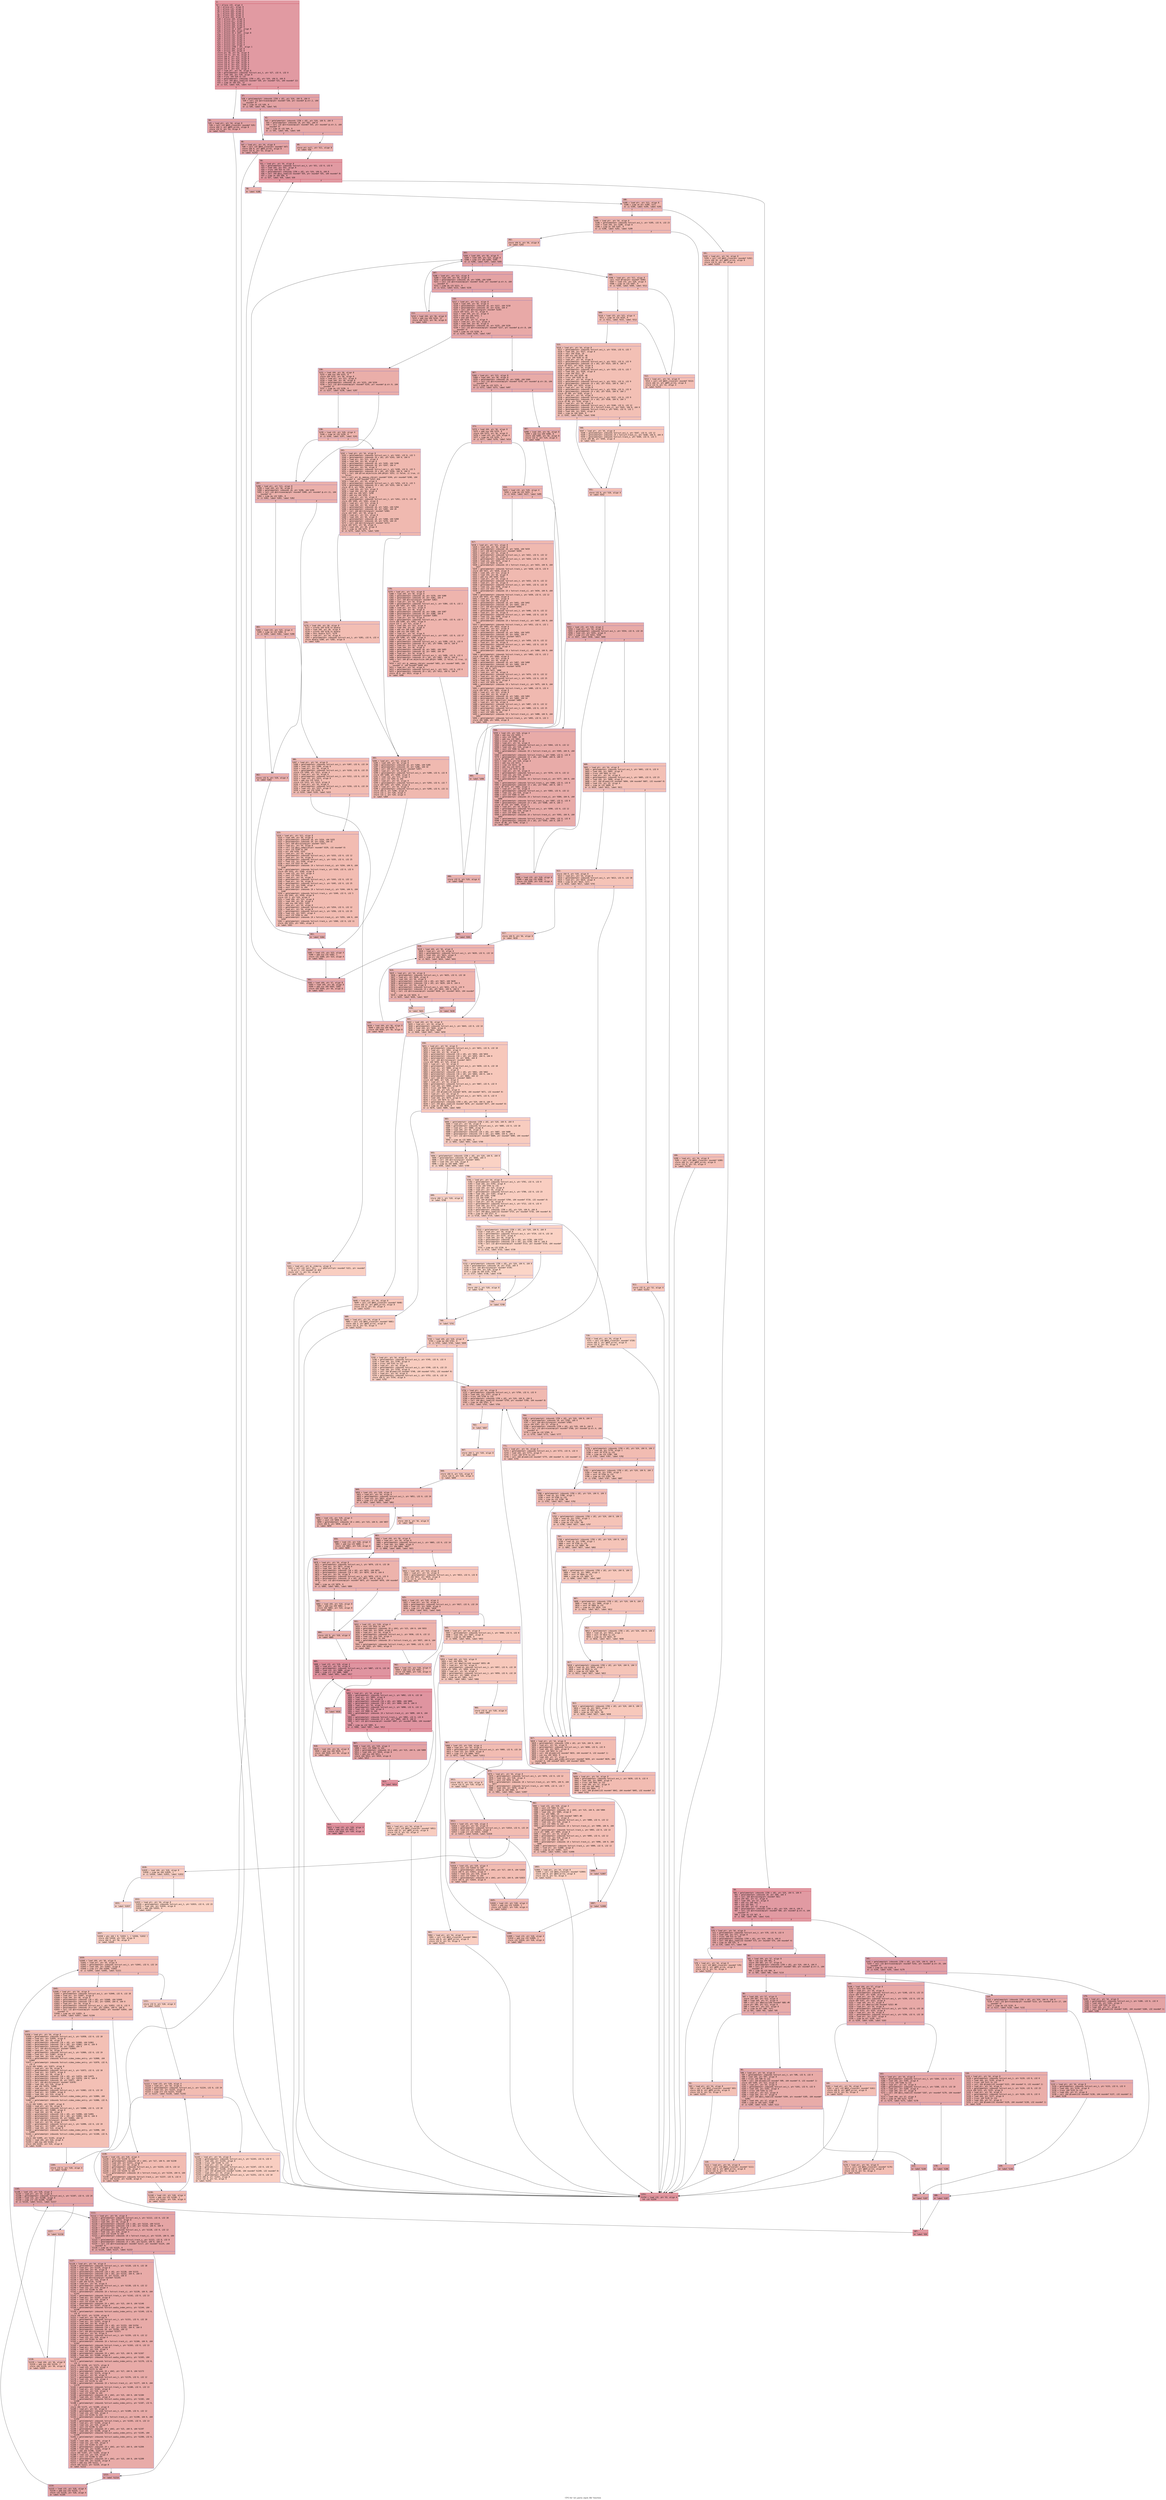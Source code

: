 digraph "CFG for 'avi_parse_input_file' function" {
	label="CFG for 'avi_parse_input_file' function";

	Node0x6000005a4730 [shape=record,color="#b70d28ff", style=filled, fillcolor="#bb1b2c70" fontname="Courier",label="{2:\l|  %3 = alloca i32, align 4\l  %4 = alloca ptr, align 8\l  %5 = alloca i32, align 4\l  %6 = alloca i64, align 8\l  %7 = alloca i64, align 8\l  %8 = alloca i64, align 8\l  %9 = alloca i64, align 8\l  %10 = alloca i64, align 8\l  %11 = alloca ptr, align 8\l  %12 = alloca i64, align 8\l  %13 = alloca i64, align 8\l  %14 = alloca i64, align 8\l  %15 = alloca [8 x i64], align 8\l  %16 = alloca i64, align 8\l  %17 = alloca [8 x i64], align 8\l  %18 = alloca i32, align 4\l  %19 = alloca i32, align 4\l  %20 = alloca i32, align 4\l  %21 = alloca i32, align 4\l  %22 = alloca i32, align 4\l  %23 = alloca i32, align 4\l  %24 = alloca [256 x i8], align 1\l  %25 = alloca i64, align 8\l  %26 = alloca i64, align 8\l  store ptr %0, ptr %4, align 8\l  store i32 %1, ptr %5, align 4\l  store i64 0, ptr %12, align 8\l  store i64 0, ptr %13, align 8\l  store i32 0, ptr %19, align 4\l  store i32 0, ptr %20, align 4\l  store i32 0, ptr %21, align 4\l  store i32 0, ptr %22, align 4\l  store i32 0, ptr %23, align 4\l  %27 = load ptr, ptr %4, align 8\l  %28 = getelementptr inbounds %struct.avi_t, ptr %27, i32 0, i32 0\l  %29 = load i64, ptr %28, align 8\l  %30 = trunc i64 %29 to i32\l  %31 = getelementptr inbounds [256 x i8], ptr %24, i64 0, i64 0\l  %32 = call i64 @avi_read(i32 noundef %30, ptr noundef %31, i64 noundef 12)\l  %33 = icmp ne i64 %32, 12\l  br i1 %33, label %34, label %37\l|{<s0>T|<s1>F}}"];
	Node0x6000005a4730:s0 -> Node0x6000005a4780[tooltip="2 -> 34\nProbability 50.00%" ];
	Node0x6000005a4730:s1 -> Node0x6000005a47d0[tooltip="2 -> 37\nProbability 50.00%" ];
	Node0x6000005a4780 [shape=record,color="#3d50c3ff", style=filled, fillcolor="#c32e3170" fontname="Courier",label="{34:\l|  %35 = load ptr, ptr %4, align 8\l  %36 = call i32 @AVI_close(ptr noundef %35)\l  store i64 3, ptr @AVI_errno, align 8\l  store i32 0, ptr %3, align 4\l  br label %1253\l}"];
	Node0x6000005a4780 -> Node0x6000005a7c50[tooltip="34 -> 1253\nProbability 100.00%" ];
	Node0x6000005a47d0 [shape=record,color="#3d50c3ff", style=filled, fillcolor="#c32e3170" fontname="Courier",label="{37:\l|  %38 = getelementptr inbounds [256 x i8], ptr %24, i64 0, i64 0\l  %39 = call i32 @strncasecmp(ptr noundef %38, ptr noundef @.str.2, i64\l... noundef 4)\l  %40 = icmp ne i32 %39, 0\l  br i1 %40, label %46, label %41\l|{<s0>T|<s1>F}}"];
	Node0x6000005a47d0:s0 -> Node0x6000005a4870[tooltip="37 -> 46\nProbability 62.50%" ];
	Node0x6000005a47d0:s1 -> Node0x6000005a4820[tooltip="37 -> 41\nProbability 37.50%" ];
	Node0x6000005a4820 [shape=record,color="#3d50c3ff", style=filled, fillcolor="#ca3b3770" fontname="Courier",label="{41:\l|  %42 = getelementptr inbounds [256 x i8], ptr %24, i64 0, i64 0\l  %43 = getelementptr inbounds i8, ptr %42, i64 8\l  %44 = call i32 @strncasecmp(ptr noundef %43, ptr noundef @.str.3, i64\l... noundef 4)\l  %45 = icmp ne i32 %44, 0\l  br i1 %45, label %46, label %49\l|{<s0>T|<s1>F}}"];
	Node0x6000005a4820:s0 -> Node0x6000005a4870[tooltip="41 -> 46\nProbability 62.50%" ];
	Node0x6000005a4820:s1 -> Node0x6000005a48c0[tooltip="41 -> 49\nProbability 37.50%" ];
	Node0x6000005a4870 [shape=record,color="#3d50c3ff", style=filled, fillcolor="#c32e3170" fontname="Courier",label="{46:\l|  %47 = load ptr, ptr %4, align 8\l  %48 = call i32 @AVI_close(ptr noundef %47)\l  store i64 9, ptr @AVI_errno, align 8\l  store i32 0, ptr %3, align 4\l  br label %1253\l}"];
	Node0x6000005a4870 -> Node0x6000005a7c50[tooltip="46 -> 1253\nProbability 100.00%" ];
	Node0x6000005a48c0 [shape=record,color="#3d50c3ff", style=filled, fillcolor="#d24b4070" fontname="Courier",label="{49:\l|  store ptr null, ptr %11, align 8\l  br label %50\l}"];
	Node0x6000005a48c0 -> Node0x6000005a4910[tooltip="49 -> 50\nProbability 100.00%" ];
	Node0x6000005a4910 [shape=record,color="#b70d28ff", style=filled, fillcolor="#bb1b2c70" fontname="Courier",label="{50:\l|  %51 = load ptr, ptr %4, align 8\l  %52 = getelementptr inbounds %struct.avi_t, ptr %51, i32 0, i32 0\l  %53 = load i64, ptr %52, align 8\l  %54 = trunc i64 %53 to i32\l  %55 = getelementptr inbounds [256 x i8], ptr %24, i64 0, i64 0\l  %56 = call i64 @avi_read(i32 noundef %54, ptr noundef %55, i64 noundef 8)\l  %57 = icmp ne i64 %56, 8\l  br i1 %57, label %58, label %59\l|{<s0>T|<s1>F}}"];
	Node0x6000005a4910:s0 -> Node0x6000005a4960[tooltip="50 -> 58\nProbability 3.12%" ];
	Node0x6000005a4910:s1 -> Node0x6000005a49b0[tooltip="50 -> 59\nProbability 96.88%" ];
	Node0x6000005a4960 [shape=record,color="#3d50c3ff", style=filled, fillcolor="#d8564670" fontname="Courier",label="{58:\l|  br label %188\l}"];
	Node0x6000005a4960 -> Node0x6000005a50e0[tooltip="58 -> 188\nProbability 100.00%" ];
	Node0x6000005a49b0 [shape=record,color="#b70d28ff", style=filled, fillcolor="#bb1b2c70" fontname="Courier",label="{59:\l|  %60 = getelementptr inbounds [256 x i8], ptr %24, i64 0, i64 0\l  %61 = getelementptr inbounds i8, ptr %60, i64 4\l  %62 = call i64 @str2ulong(ptr noundef %61)\l  store i64 %62, ptr %7, align 8\l  %63 = load i64, ptr %7, align 8\l  %64 = add nsw i64 %63, 1\l  %65 = and i64 %64, -2\l  store i64 %65, ptr %7, align 8\l  %66 = getelementptr inbounds [256 x i8], ptr %24, i64 0, i64 0\l  %67 = call i32 @strncasecmp(ptr noundef %66, ptr noundef @.str.4, i64\l... noundef 4)\l  %68 = icmp eq i32 %67, 0\l  br i1 %68, label %69, label %141\l|{<s0>T|<s1>F}}"];
	Node0x6000005a49b0:s0 -> Node0x6000005a4a00[tooltip="59 -> 69\nProbability 37.50%" ];
	Node0x6000005a49b0:s1 -> Node0x6000005a4e10[tooltip="59 -> 141\nProbability 62.50%" ];
	Node0x6000005a4a00 [shape=record,color="#3d50c3ff", style=filled, fillcolor="#c32e3170" fontname="Courier",label="{69:\l|  %70 = load ptr, ptr %4, align 8\l  %71 = getelementptr inbounds %struct.avi_t, ptr %70, i32 0, i32 0\l  %72 = load i64, ptr %71, align 8\l  %73 = trunc i64 %72 to i32\l  %74 = getelementptr inbounds [256 x i8], ptr %24, i64 0, i64 0\l  %75 = call i64 @avi_read(i32 noundef %73, ptr noundef %74, i64 noundef 4)\l  %76 = icmp ne i64 %75, 4\l  br i1 %76, label %77, label %80\l|{<s0>T|<s1>F}}"];
	Node0x6000005a4a00:s0 -> Node0x6000005a4a50[tooltip="69 -> 77\nProbability 3.12%" ];
	Node0x6000005a4a00:s1 -> Node0x6000005a4aa0[tooltip="69 -> 80\nProbability 96.88%" ];
	Node0x6000005a4a50 [shape=record,color="#3d50c3ff", style=filled, fillcolor="#e1675170" fontname="Courier",label="{77:\l|  %78 = load ptr, ptr %4, align 8\l  %79 = call i32 @AVI_close(ptr noundef %78)\l  store i64 3, ptr @AVI_errno, align 8\l  store i32 0, ptr %3, align 4\l  br label %1253\l}"];
	Node0x6000005a4a50 -> Node0x6000005a7c50[tooltip="77 -> 1253\nProbability 100.00%" ];
	Node0x6000005a4aa0 [shape=record,color="#3d50c3ff", style=filled, fillcolor="#c5333470" fontname="Courier",label="{80:\l|  %81 = load i64, ptr %7, align 8\l  %82 = sub nsw i64 %81, 4\l  store i64 %82, ptr %7, align 8\l  %83 = getelementptr inbounds [256 x i8], ptr %24, i64 0, i64 0\l  %84 = call i32 @strncasecmp(ptr noundef %83, ptr noundef @.str.5, i64\l... noundef 4)\l  %85 = icmp eq i32 %84, 0\l  br i1 %85, label %86, label %114\l|{<s0>T|<s1>F}}"];
	Node0x6000005a4aa0:s0 -> Node0x6000005a4af0[tooltip="80 -> 86\nProbability 37.50%" ];
	Node0x6000005a4aa0:s1 -> Node0x6000005a4c80[tooltip="80 -> 114\nProbability 62.50%" ];
	Node0x6000005a4af0 [shape=record,color="#3d50c3ff", style=filled, fillcolor="#cc403a70" fontname="Courier",label="{86:\l|  %87 = load i64, ptr %7, align 8\l  store i64 %87, ptr %13, align 8\l  %88 = load i64, ptr %7, align 8\l  %89 = call ptr @malloc(i64 noundef %88) #9\l  store ptr %89, ptr %11, align 8\l  %90 = load ptr, ptr %11, align 8\l  %91 = icmp eq ptr %90, null\l  br i1 %91, label %92, label %95\l|{<s0>T|<s1>F}}"];
	Node0x6000005a4af0:s0 -> Node0x6000005a4b40[tooltip="86 -> 92\nProbability 3.12%" ];
	Node0x6000005a4af0:s1 -> Node0x6000005a4b90[tooltip="86 -> 95\nProbability 96.88%" ];
	Node0x6000005a4b40 [shape=record,color="#3d50c3ff", style=filled, fillcolor="#e5705870" fontname="Courier",label="{92:\l|  %93 = load ptr, ptr %4, align 8\l  %94 = call i32 @AVI_close(ptr noundef %93)\l  store i64 8, ptr @AVI_errno, align 8\l  store i32 0, ptr %3, align 4\l  br label %1253\l}"];
	Node0x6000005a4b40 -> Node0x6000005a7c50[tooltip="92 -> 1253\nProbability 100.00%" ];
	Node0x6000005a4b90 [shape=record,color="#3d50c3ff", style=filled, fillcolor="#cc403a70" fontname="Courier",label="{95:\l|  %96 = load ptr, ptr %4, align 8\l  %97 = getelementptr inbounds %struct.avi_t, ptr %96, i32 0, i32 0\l  %98 = load i64, ptr %97, align 8\l  %99 = trunc i64 %98 to i32\l  %100 = call i64 @lseek(i32 noundef %99, i64 noundef 0, i32 noundef 1)\l  store i64 %100, ptr %12, align 8\l  %101 = load ptr, ptr %4, align 8\l  %102 = getelementptr inbounds %struct.avi_t, ptr %101, i32 0, i32 0\l  %103 = load i64, ptr %102, align 8\l  %104 = trunc i64 %103 to i32\l  %105 = load ptr, ptr %11, align 8\l  %106 = load i64, ptr %7, align 8\l  %107 = call i64 @avi_read(i32 noundef %104, ptr noundef %105, i64 noundef\l... %106)\l  %108 = load i64, ptr %7, align 8\l  %109 = icmp ne i64 %107, %108\l  br i1 %109, label %110, label %113\l|{<s0>T|<s1>F}}"];
	Node0x6000005a4b90:s0 -> Node0x6000005a4be0[tooltip="95 -> 110\nProbability 3.12%" ];
	Node0x6000005a4b90:s1 -> Node0x6000005a4c30[tooltip="95 -> 113\nProbability 96.88%" ];
	Node0x6000005a4be0 [shape=record,color="#3d50c3ff", style=filled, fillcolor="#e5705870" fontname="Courier",label="{110:\l|  %111 = load ptr, ptr %4, align 8\l  %112 = call i32 @AVI_close(ptr noundef %111)\l  store i64 3, ptr @AVI_errno, align 8\l  store i32 0, ptr %3, align 4\l  br label %1253\l}"];
	Node0x6000005a4be0 -> Node0x6000005a7c50[tooltip="110 -> 1253\nProbability 100.00%" ];
	Node0x6000005a4c30 [shape=record,color="#3d50c3ff", style=filled, fillcolor="#cc403a70" fontname="Courier",label="{113:\l|  br label %140\l}"];
	Node0x6000005a4c30 -> Node0x6000005a4dc0[tooltip="113 -> 140\nProbability 100.00%" ];
	Node0x6000005a4c80 [shape=record,color="#3d50c3ff", style=filled, fillcolor="#ca3b3770" fontname="Courier",label="{114:\l|  %115 = getelementptr inbounds [256 x i8], ptr %24, i64 0, i64 0\l  %116 = call i32 @strncasecmp(ptr noundef %115, ptr noundef @.str.17, i64\l... noundef 4)\l  %117 = icmp eq i32 %116, 0\l  br i1 %117, label %118, label %132\l|{<s0>T|<s1>F}}"];
	Node0x6000005a4c80:s0 -> Node0x6000005a4cd0[tooltip="114 -> 118\nProbability 37.50%" ];
	Node0x6000005a4c80:s1 -> Node0x6000005a4d20[tooltip="114 -> 132\nProbability 62.50%" ];
	Node0x6000005a4cd0 [shape=record,color="#3d50c3ff", style=filled, fillcolor="#d0473d70" fontname="Courier",label="{118:\l|  %119 = load ptr, ptr %4, align 8\l  %120 = getelementptr inbounds %struct.avi_t, ptr %119, i32 0, i32 0\l  %121 = load i64, ptr %120, align 8\l  %122 = trunc i64 %121 to i32\l  %123 = call i64 @lseek(i32 noundef %122, i64 noundef 0, i32 noundef 1)\l  %124 = load ptr, ptr %4, align 8\l  %125 = getelementptr inbounds %struct.avi_t, ptr %124, i32 0, i32 23\l  store i64 %123, ptr %125, align 8\l  %126 = load ptr, ptr %4, align 8\l  %127 = getelementptr inbounds %struct.avi_t, ptr %126, i32 0, i32 0\l  %128 = load i64, ptr %127, align 8\l  %129 = trunc i64 %128 to i32\l  %130 = load i64, ptr %7, align 8\l  %131 = call i64 @lseek(i32 noundef %129, i64 noundef %130, i32 noundef 1)\l  br label %139\l}"];
	Node0x6000005a4cd0 -> Node0x6000005a4d70[tooltip="118 -> 139\nProbability 100.00%" ];
	Node0x6000005a4d20 [shape=record,color="#3d50c3ff", style=filled, fillcolor="#cc403a70" fontname="Courier",label="{132:\l|  %133 = load ptr, ptr %4, align 8\l  %134 = getelementptr inbounds %struct.avi_t, ptr %133, i32 0, i32 0\l  %135 = load i64, ptr %134, align 8\l  %136 = trunc i64 %135 to i32\l  %137 = load i64, ptr %7, align 8\l  %138 = call i64 @lseek(i32 noundef %136, i64 noundef %137, i32 noundef 1)\l  br label %139\l}"];
	Node0x6000005a4d20 -> Node0x6000005a4d70[tooltip="132 -> 139\nProbability 100.00%" ];
	Node0x6000005a4d70 [shape=record,color="#3d50c3ff", style=filled, fillcolor="#ca3b3770" fontname="Courier",label="{139:\l|  br label %140\l}"];
	Node0x6000005a4d70 -> Node0x6000005a4dc0[tooltip="139 -> 140\nProbability 100.00%" ];
	Node0x6000005a4dc0 [shape=record,color="#3d50c3ff", style=filled, fillcolor="#c5333470" fontname="Courier",label="{140:\l|  br label %187\l}"];
	Node0x6000005a4dc0 -> Node0x6000005a5090[tooltip="140 -> 187\nProbability 100.00%" ];
	Node0x6000005a4e10 [shape=record,color="#3d50c3ff", style=filled, fillcolor="#be242e70" fontname="Courier",label="{141:\l|  %142 = getelementptr inbounds [256 x i8], ptr %24, i64 0, i64 0\l  %143 = call i32 @strncasecmp(ptr noundef %142, ptr noundef @.str.19, i64\l... noundef 4)\l  %144 = icmp eq i32 %143, 0\l  br i1 %144, label %145, label %179\l|{<s0>T|<s1>F}}"];
	Node0x6000005a4e10:s0 -> Node0x6000005a4e60[tooltip="141 -> 145\nProbability 37.50%" ];
	Node0x6000005a4e10:s1 -> Node0x6000005a4ff0[tooltip="141 -> 179\nProbability 62.50%" ];
	Node0x6000005a4e60 [shape=record,color="#3d50c3ff", style=filled, fillcolor="#ca3b3770" fontname="Courier",label="{145:\l|  %146 = load i64, ptr %7, align 8\l  %147 = sdiv i64 %146, 16\l  %148 = load ptr, ptr %4, align 8\l  %149 = getelementptr inbounds %struct.avi_t, ptr %148, i32 0, i32 15\l  store i64 %147, ptr %149, align 8\l  %150 = load ptr, ptr %4, align 8\l  %151 = getelementptr inbounds %struct.avi_t, ptr %150, i32 0, i32 14\l  store i64 %147, ptr %151, align 8\l  %152 = load i64, ptr %7, align 8\l  %153 = call ptr @malloc(i64 noundef %152) #9\l  %154 = load ptr, ptr %4, align 8\l  %155 = getelementptr inbounds %struct.avi_t, ptr %154, i32 0, i32 18\l  store ptr %153, ptr %155, align 8\l  %156 = load ptr, ptr %4, align 8\l  %157 = getelementptr inbounds %struct.avi_t, ptr %156, i32 0, i32 18\l  %158 = load ptr, ptr %157, align 8\l  %159 = icmp eq ptr %158, null\l  br i1 %159, label %160, label %163\l|{<s0>T|<s1>F}}"];
	Node0x6000005a4e60:s0 -> Node0x6000005a4eb0[tooltip="145 -> 160\nProbability 3.12%" ];
	Node0x6000005a4e60:s1 -> Node0x6000005a4f00[tooltip="145 -> 163\nProbability 96.88%" ];
	Node0x6000005a4eb0 [shape=record,color="#3d50c3ff", style=filled, fillcolor="#e36c5570" fontname="Courier",label="{160:\l|  %161 = load ptr, ptr %4, align 8\l  %162 = call i32 @AVI_close(ptr noundef %161)\l  store i64 8, ptr @AVI_errno, align 8\l  store i32 0, ptr %3, align 4\l  br label %1253\l}"];
	Node0x6000005a4eb0 -> Node0x6000005a7c50[tooltip="160 -> 1253\nProbability 100.00%" ];
	Node0x6000005a4f00 [shape=record,color="#3d50c3ff", style=filled, fillcolor="#ca3b3770" fontname="Courier",label="{163:\l|  %164 = load ptr, ptr %4, align 8\l  %165 = getelementptr inbounds %struct.avi_t, ptr %164, i32 0, i32 0\l  %166 = load i64, ptr %165, align 8\l  %167 = trunc i64 %166 to i32\l  %168 = load ptr, ptr %4, align 8\l  %169 = getelementptr inbounds %struct.avi_t, ptr %168, i32 0, i32 18\l  %170 = load ptr, ptr %169, align 8\l  %171 = load i64, ptr %7, align 8\l  %172 = call i64 @avi_read(i32 noundef %167, ptr noundef %170, i64 noundef\l... %171)\l  %173 = load i64, ptr %7, align 8\l  %174 = icmp ne i64 %172, %173\l  br i1 %174, label %175, label %178\l|{<s0>T|<s1>F}}"];
	Node0x6000005a4f00:s0 -> Node0x6000005a4f50[tooltip="163 -> 175\nProbability 3.12%" ];
	Node0x6000005a4f00:s1 -> Node0x6000005a4fa0[tooltip="163 -> 178\nProbability 96.88%" ];
	Node0x6000005a4f50 [shape=record,color="#3d50c3ff", style=filled, fillcolor="#e36c5570" fontname="Courier",label="{175:\l|  %176 = load ptr, ptr %4, align 8\l  %177 = call i32 @AVI_close(ptr noundef %176)\l  store i64 3, ptr @AVI_errno, align 8\l  store i32 0, ptr %3, align 4\l  br label %1253\l}"];
	Node0x6000005a4f50 -> Node0x6000005a7c50[tooltip="175 -> 1253\nProbability 100.00%" ];
	Node0x6000005a4fa0 [shape=record,color="#3d50c3ff", style=filled, fillcolor="#ca3b3770" fontname="Courier",label="{178:\l|  br label %186\l}"];
	Node0x6000005a4fa0 -> Node0x6000005a5040[tooltip="178 -> 186\nProbability 100.00%" ];
	Node0x6000005a4ff0 [shape=record,color="#3d50c3ff", style=filled, fillcolor="#c32e3170" fontname="Courier",label="{179:\l|  %180 = load ptr, ptr %4, align 8\l  %181 = getelementptr inbounds %struct.avi_t, ptr %180, i32 0, i32 0\l  %182 = load i64, ptr %181, align 8\l  %183 = trunc i64 %182 to i32\l  %184 = load i64, ptr %7, align 8\l  %185 = call i64 @lseek(i32 noundef %183, i64 noundef %184, i32 noundef 1)\l  br label %186\l}"];
	Node0x6000005a4ff0 -> Node0x6000005a5040[tooltip="179 -> 186\nProbability 100.00%" ];
	Node0x6000005a5040 [shape=record,color="#3d50c3ff", style=filled, fillcolor="#be242e70" fontname="Courier",label="{186:\l|  br label %187\l}"];
	Node0x6000005a5040 -> Node0x6000005a5090[tooltip="186 -> 187\nProbability 100.00%" ];
	Node0x6000005a5090 [shape=record,color="#b70d28ff", style=filled, fillcolor="#bb1b2c70" fontname="Courier",label="{187:\l|  br label %50\l}"];
	Node0x6000005a5090 -> Node0x6000005a4910[tooltip="187 -> 50\nProbability 100.00%" ];
	Node0x6000005a50e0 [shape=record,color="#3d50c3ff", style=filled, fillcolor="#d8564670" fontname="Courier",label="{188:\l|  %189 = load ptr, ptr %11, align 8\l  %190 = icmp ne ptr %189, null\l  br i1 %190, label %194, label %191\l|{<s0>T|<s1>F}}"];
	Node0x6000005a50e0:s0 -> Node0x6000005a5180[tooltip="188 -> 194\nProbability 62.50%" ];
	Node0x6000005a50e0:s1 -> Node0x6000005a5130[tooltip="188 -> 191\nProbability 37.50%" ];
	Node0x6000005a5130 [shape=record,color="#3d50c3ff", style=filled, fillcolor="#e1675170" fontname="Courier",label="{191:\l|  %192 = load ptr, ptr %4, align 8\l  %193 = call i32 @AVI_close(ptr noundef %192)\l  store i64 10, ptr @AVI_errno, align 8\l  store i32 0, ptr %3, align 4\l  br label %1253\l}"];
	Node0x6000005a5130 -> Node0x6000005a7c50[tooltip="191 -> 1253\nProbability 100.00%" ];
	Node0x6000005a5180 [shape=record,color="#3d50c3ff", style=filled, fillcolor="#dc5d4a70" fontname="Courier",label="{194:\l|  %195 = load ptr, ptr %4, align 8\l  %196 = getelementptr inbounds %struct.avi_t, ptr %195, i32 0, i32 23\l  %197 = load i64, ptr %196, align 8\l  %198 = icmp ne i64 %197, 0\l  br i1 %198, label %202, label %199\l|{<s0>T|<s1>F}}"];
	Node0x6000005a5180:s0 -> Node0x6000005a5220[tooltip="194 -> 202\nProbability 62.50%" ];
	Node0x6000005a5180:s1 -> Node0x6000005a51d0[tooltip="194 -> 199\nProbability 37.50%" ];
	Node0x6000005a51d0 [shape=record,color="#3d50c3ff", style=filled, fillcolor="#e36c5570" fontname="Courier",label="{199:\l|  %200 = load ptr, ptr %4, align 8\l  %201 = call i32 @AVI_close(ptr noundef %200)\l  store i64 11, ptr @AVI_errno, align 8\l  store i32 0, ptr %3, align 4\l  br label %1253\l}"];
	Node0x6000005a51d0 -> Node0x6000005a7c50[tooltip="199 -> 1253\nProbability 100.00%" ];
	Node0x6000005a5220 [shape=record,color="#3d50c3ff", style=filled, fillcolor="#de614d70" fontname="Courier",label="{202:\l|  store i64 0, ptr %6, align 8\l  br label %203\l}"];
	Node0x6000005a5220 -> Node0x6000005a5270[tooltip="202 -> 203\nProbability 100.00%" ];
	Node0x6000005a5270 [shape=record,color="#3d50c3ff", style=filled, fillcolor="#c32e3170" fontname="Courier",label="{203:\l|  %204 = load i64, ptr %6, align 8\l  %205 = load i64, ptr %13, align 8\l  %206 = icmp slt i64 %204, %205\l  br i1 %206, label %207, label %505\l|{<s0>T|<s1>F}}"];
	Node0x6000005a5270:s0 -> Node0x6000005a52c0[tooltip="203 -> 207\nProbability 96.88%" ];
	Node0x6000005a5270:s1 -> Node0x6000005a5ae0[tooltip="203 -> 505\nProbability 3.12%" ];
	Node0x6000005a52c0 [shape=record,color="#3d50c3ff", style=filled, fillcolor="#c32e3170" fontname="Courier",label="{207:\l|  %208 = load ptr, ptr %11, align 8\l  %209 = load i64, ptr %6, align 8\l  %210 = getelementptr inbounds i8, ptr %208, i64 %209\l  %211 = call i32 @strncasecmp(ptr noundef %210, ptr noundef @.str.4, i64\l... noundef 4)\l  %212 = icmp eq i32 %211, 0\l  br i1 %212, label %213, label %216\l|{<s0>T|<s1>F}}"];
	Node0x6000005a52c0:s0 -> Node0x6000005a5310[tooltip="207 -> 213\nProbability 37.50%" ];
	Node0x6000005a52c0:s1 -> Node0x6000005a5360[tooltip="207 -> 216\nProbability 62.50%" ];
	Node0x6000005a5310 [shape=record,color="#3d50c3ff", style=filled, fillcolor="#cc403a70" fontname="Courier",label="{213:\l|  %214 = load i64, ptr %6, align 8\l  %215 = add nsw i64 %214, 12\l  store i64 %215, ptr %6, align 8\l  br label %203\l}"];
	Node0x6000005a5310 -> Node0x6000005a5270[tooltip="213 -> 203\nProbability 100.00%" ];
	Node0x6000005a5360 [shape=record,color="#3d50c3ff", style=filled, fillcolor="#ca3b3770" fontname="Courier",label="{216:\l|  %217 = load ptr, ptr %11, align 8\l  %218 = load i64, ptr %6, align 8\l  %219 = getelementptr inbounds i8, ptr %217, i64 %218\l  %220 = getelementptr inbounds i8, ptr %219, i64 4\l  %221 = call i64 @str2ulong(ptr noundef %220)\l  store i64 %221, ptr %7, align 8\l  %222 = load i64, ptr %7, align 8\l  %223 = add nsw i64 %222, 1\l  %224 = and i64 %223, -2\l  store i64 %224, ptr %7, align 8\l  %225 = load ptr, ptr %11, align 8\l  %226 = load i64, ptr %6, align 8\l  %227 = getelementptr inbounds i8, ptr %225, i64 %226\l  %228 = call i32 @strncasecmp(ptr noundef %227, ptr noundef @.str.8, i64\l... noundef 4)\l  %229 = icmp eq i32 %228, 0\l  br i1 %229, label %230, label %367\l|{<s0>T|<s1>F}}"];
	Node0x6000005a5360:s0 -> Node0x6000005a53b0[tooltip="216 -> 230\nProbability 37.50%" ];
	Node0x6000005a5360:s1 -> Node0x6000005a57c0[tooltip="216 -> 367\nProbability 62.50%" ];
	Node0x6000005a53b0 [shape=record,color="#3d50c3ff", style=filled, fillcolor="#d0473d70" fontname="Courier",label="{230:\l|  %231 = load i64, ptr %6, align 8\l  %232 = add nsw i64 %231, 8\l  store i64 %232, ptr %6, align 8\l  %233 = load ptr, ptr %11, align 8\l  %234 = load i64, ptr %6, align 8\l  %235 = getelementptr inbounds i8, ptr %233, i64 %234\l  %236 = call i32 @strncasecmp(ptr noundef %235, ptr noundef @.str.9, i64\l... noundef 4)\l  %237 = icmp eq i32 %236, 0\l  br i1 %237, label %238, label %297\l|{<s0>T|<s1>F}}"];
	Node0x6000005a53b0:s0 -> Node0x6000005a5400[tooltip="230 -> 238\nProbability 37.50%" ];
	Node0x6000005a53b0:s1 -> Node0x6000005a5540[tooltip="230 -> 297\nProbability 62.50%" ];
	Node0x6000005a5400 [shape=record,color="#3d50c3ff", style=filled, fillcolor="#d8564670" fontname="Courier",label="{238:\l|  %239 = load i32, ptr %20, align 4\l  %240 = icmp ne i32 %239, 0\l  br i1 %240, label %297, label %241\l|{<s0>T|<s1>F}}"];
	Node0x6000005a5400:s0 -> Node0x6000005a5540[tooltip="238 -> 297\nProbability 62.50%" ];
	Node0x6000005a5400:s1 -> Node0x6000005a5450[tooltip="238 -> 241\nProbability 37.50%" ];
	Node0x6000005a5450 [shape=record,color="#3d50c3ff", style=filled, fillcolor="#de614d70" fontname="Courier",label="{241:\l|  %242 = load ptr, ptr %4, align 8\l  %243 = getelementptr inbounds %struct.avi_t, ptr %242, i32 0, i32 5\l  %244 = getelementptr inbounds [8 x i8], ptr %243, i64 0, i64 0\l  %245 = load ptr, ptr %11, align 8\l  %246 = load i64, ptr %6, align 8\l  %247 = getelementptr inbounds i8, ptr %245, i64 %246\l  %248 = getelementptr inbounds i8, ptr %247, i64 4\l  %249 = load ptr, ptr %4, align 8\l  %250 = getelementptr inbounds %struct.avi_t, ptr %249, i32 0, i32 5\l  %251 = getelementptr inbounds [8 x i8], ptr %250, i64 0, i64 0\l  %252 = call i64 @llvm.objectsize.i64.p0(ptr %251, i1 false, i1 true, i1\l... false)\l  %253 = call ptr @__memcpy_chk(ptr noundef %244, ptr noundef %248, i64\l... noundef 4, i64 noundef %252) #10\l  %254 = load ptr, ptr %4, align 8\l  %255 = getelementptr inbounds %struct.avi_t, ptr %254, i32 0, i32 5\l  %256 = getelementptr inbounds [8 x i8], ptr %255, i64 0, i64 4\l  store i8 0, ptr %256, align 4\l  %257 = load i64, ptr %12, align 8\l  %258 = load i64, ptr %6, align 8\l  %259 = add nsw i64 %257, %258\l  %260 = add nsw i64 %259, 4\l  %261 = load ptr, ptr %4, align 8\l  %262 = getelementptr inbounds %struct.avi_t, ptr %261, i32 0, i32 16\l  store i64 %260, ptr %262, align 8\l  %263 = load ptr, ptr %11, align 8\l  %264 = load i64, ptr %6, align 8\l  %265 = getelementptr inbounds i8, ptr %263, i64 %264\l  %266 = getelementptr inbounds i8, ptr %265, i64 20\l  %267 = call i64 @str2ulong(ptr noundef %266)\l  store i64 %267, ptr %9, align 8\l  %268 = load ptr, ptr %11, align 8\l  %269 = load i64, ptr %6, align 8\l  %270 = getelementptr inbounds i8, ptr %268, i64 %269\l  %271 = getelementptr inbounds i8, ptr %270, i64 24\l  %272 = call i64 @str2ulong(ptr noundef %271)\l  store i64 %272, ptr %8, align 8\l  %273 = load i64, ptr %9, align 8\l  %274 = icmp ne i64 %273, 0\l  br i1 %274, label %275, label %283\l|{<s0>T|<s1>F}}"];
	Node0x6000005a5450:s0 -> Node0x6000005a54a0[tooltip="241 -> 275\nProbability 62.50%" ];
	Node0x6000005a5450:s1 -> Node0x6000005a54f0[tooltip="241 -> 283\nProbability 37.50%" ];
	Node0x6000005a54a0 [shape=record,color="#3d50c3ff", style=filled, fillcolor="#e36c5570" fontname="Courier",label="{275:\l|  %276 = load i64, ptr %8, align 8\l  %277 = sitofp i64 %276 to double\l  %278 = load i64, ptr %9, align 8\l  %279 = sitofp i64 %278 to double\l  %280 = fdiv double %277, %279\l  %281 = load ptr, ptr %4, align 8\l  %282 = getelementptr inbounds %struct.avi_t, ptr %281, i32 0, i32 4\l  store double %280, ptr %282, align 8\l  br label %283\l}"];
	Node0x6000005a54a0 -> Node0x6000005a54f0[tooltip="275 -> 283\nProbability 100.00%" ];
	Node0x6000005a54f0 [shape=record,color="#3d50c3ff", style=filled, fillcolor="#de614d70" fontname="Courier",label="{283:\l|  %284 = load ptr, ptr %11, align 8\l  %285 = load i64, ptr %6, align 8\l  %286 = getelementptr inbounds i8, ptr %284, i64 %285\l  %287 = getelementptr inbounds i8, ptr %286, i64 32\l  %288 = call i64 @str2ulong(ptr noundef %287)\l  %289 = load ptr, ptr %4, align 8\l  %290 = getelementptr inbounds %struct.avi_t, ptr %289, i32 0, i32 8\l  store i64 %288, ptr %290, align 8\l  %291 = load i32, ptr %23, align 4\l  %292 = sext i32 %291 to i64\l  %293 = load ptr, ptr %4, align 8\l  %294 = getelementptr inbounds %struct.avi_t, ptr %293, i32 0, i32 7\l  store i64 %292, ptr %294, align 8\l  %295 = load ptr, ptr %4, align 8\l  %296 = getelementptr inbounds %struct.avi_t, ptr %295, i32 0, i32 11\l  store i64 0, ptr %296, align 8\l  store i32 1, ptr %20, align 4\l  store i32 1, ptr %19, align 4\l  br label %364\l}"];
	Node0x6000005a54f0 -> Node0x6000005a5770[tooltip="283 -> 364\nProbability 100.00%" ];
	Node0x6000005a5540 [shape=record,color="#3d50c3ff", style=filled, fillcolor="#d24b4070" fontname="Courier",label="{297:\l|  %298 = load ptr, ptr %11, align 8\l  %299 = load i64, ptr %6, align 8\l  %300 = getelementptr inbounds i8, ptr %298, i64 %299\l  %301 = call i32 @strncasecmp(ptr noundef %300, ptr noundef @.str.11, i64\l... noundef 4)\l  %302 = icmp eq i32 %301, 0\l  br i1 %302, label %303, label %362\l|{<s0>T|<s1>F}}"];
	Node0x6000005a5540:s0 -> Node0x6000005a5590[tooltip="297 -> 303\nProbability 37.50%" ];
	Node0x6000005a5540:s1 -> Node0x6000005a56d0[tooltip="297 -> 362\nProbability 62.50%" ];
	Node0x6000005a5590 [shape=record,color="#3d50c3ff", style=filled, fillcolor="#d8564670" fontname="Courier",label="{303:\l|  %304 = load i32, ptr %22, align 4\l  %305 = icmp ne i32 %304, 0\l  br i1 %305, label %362, label %306\l|{<s0>T|<s1>F}}"];
	Node0x6000005a5590:s0 -> Node0x6000005a56d0[tooltip="303 -> 362\nProbability 62.50%" ];
	Node0x6000005a5590:s1 -> Node0x6000005a55e0[tooltip="303 -> 306\nProbability 37.50%" ];
	Node0x6000005a55e0 [shape=record,color="#3d50c3ff", style=filled, fillcolor="#e1675170" fontname="Courier",label="{306:\l|  %307 = load ptr, ptr %4, align 8\l  %308 = getelementptr inbounds %struct.avi_t, ptr %307, i32 0, i32 24\l  %309 = load i32, ptr %308, align 8\l  %310 = load ptr, ptr %4, align 8\l  %311 = getelementptr inbounds %struct.avi_t, ptr %310, i32 0, i32 25\l  store i32 %309, ptr %311, align 4\l  %312 = load ptr, ptr %4, align 8\l  %313 = getelementptr inbounds %struct.avi_t, ptr %312, i32 0, i32 24\l  %314 = load i32, ptr %313, align 8\l  %315 = add nsw i32 %314, 1\l  store i32 %315, ptr %313, align 8\l  %316 = load ptr, ptr %4, align 8\l  %317 = getelementptr inbounds %struct.avi_t, ptr %316, i32 0, i32 24\l  %318 = load i32, ptr %317, align 8\l  %319 = icmp sgt i32 %318, 8\l  br i1 %319, label %320, label %323\l|{<s0>T|<s1>F}}"];
	Node0x6000005a55e0:s0 -> Node0x6000005a5630[tooltip="306 -> 320\nProbability 3.12%" ];
	Node0x6000005a55e0:s1 -> Node0x6000005a5680[tooltip="306 -> 323\nProbability 96.88%" ];
	Node0x6000005a5630 [shape=record,color="#3d50c3ff", style=filled, fillcolor="#f2907270" fontname="Courier",label="{320:\l|  %321 = load ptr, ptr @__stderrp, align 8\l  %322 = call i32 (ptr, ptr, ...) @fprintf(ptr noundef %321, ptr noundef\l... @.str.1, i32 noundef 8) #10\l  store i32 -1, ptr %3, align 4\l  br label %1253\l}"];
	Node0x6000005a5630 -> Node0x6000005a7c50[tooltip="320 -> 1253\nProbability 100.00%" ];
	Node0x6000005a5680 [shape=record,color="#3d50c3ff", style=filled, fillcolor="#e1675170" fontname="Courier",label="{323:\l|  %324 = load ptr, ptr %11, align 8\l  %325 = load i64, ptr %6, align 8\l  %326 = getelementptr inbounds i8, ptr %324, i64 %325\l  %327 = getelementptr inbounds i8, ptr %326, i64 32\l  %328 = call i64 @str2ulong(ptr noundef %327)\l  %329 = load ptr, ptr %4, align 8\l  %330 = call i32 @avi_sampsize(ptr noundef %329, i32 noundef 0)\l  %331 = sext i32 %330 to i64\l  %332 = mul i64 %328, %331\l  %333 = load ptr, ptr %4, align 8\l  %334 = getelementptr inbounds %struct.avi_t, ptr %333, i32 0, i32 12\l  %335 = load ptr, ptr %4, align 8\l  %336 = getelementptr inbounds %struct.avi_t, ptr %335, i32 0, i32 25\l  %337 = load i32, ptr %336, align 4\l  %338 = sext i32 %337 to i64\l  %339 = getelementptr inbounds [8 x %struct.track_s], ptr %334, i64 0, i64\l... %338\l  %340 = getelementptr inbounds %struct.track_s, ptr %339, i32 0, i32 6\l  store i64 %332, ptr %340, align 8\l  %341 = load i32, ptr %23, align 4\l  %342 = sext i32 %341 to i64\l  %343 = load ptr, ptr %4, align 8\l  %344 = getelementptr inbounds %struct.avi_t, ptr %343, i32 0, i32 12\l  %345 = load ptr, ptr %4, align 8\l  %346 = getelementptr inbounds %struct.avi_t, ptr %345, i32 0, i32 25\l  %347 = load i32, ptr %346, align 4\l  %348 = sext i32 %347 to i64\l  %349 = getelementptr inbounds [8 x %struct.track_s], ptr %344, i64 0, i64\l... %348\l  %350 = getelementptr inbounds %struct.track_s, ptr %349, i32 0, i32 5\l  store i64 %342, ptr %350, align 8\l  store i32 2, ptr %19, align 4\l  %351 = load i64, ptr %12, align 8\l  %352 = load i64, ptr %6, align 8\l  %353 = add nsw i64 %351, %352\l  %354 = load ptr, ptr %4, align 8\l  %355 = getelementptr inbounds %struct.avi_t, ptr %354, i32 0, i32 12\l  %356 = load ptr, ptr %4, align 8\l  %357 = getelementptr inbounds %struct.avi_t, ptr %356, i32 0, i32 25\l  %358 = load i32, ptr %357, align 4\l  %359 = sext i32 %358 to i64\l  %360 = getelementptr inbounds [8 x %struct.track_s], ptr %355, i64 0, i64\l... %359\l  %361 = getelementptr inbounds %struct.track_s, ptr %360, i32 0, i32 11\l  store i64 %353, ptr %361, align 8\l  br label %363\l}"];
	Node0x6000005a5680 -> Node0x6000005a5720[tooltip="323 -> 363\nProbability 100.00%" ];
	Node0x6000005a56d0 [shape=record,color="#3d50c3ff", style=filled, fillcolor="#d24b4070" fontname="Courier",label="{362:\l|  store i32 0, ptr %19, align 4\l  br label %363\l}"];
	Node0x6000005a56d0 -> Node0x6000005a5720[tooltip="362 -> 363\nProbability 100.00%" ];
	Node0x6000005a5720 [shape=record,color="#3d50c3ff", style=filled, fillcolor="#d24b4070" fontname="Courier",label="{363:\l|  br label %364\l}"];
	Node0x6000005a5720 -> Node0x6000005a5770[tooltip="363 -> 364\nProbability 100.00%" ];
	Node0x6000005a5770 [shape=record,color="#3d50c3ff", style=filled, fillcolor="#d0473d70" fontname="Courier",label="{364:\l|  %365 = load i32, ptr %23, align 4\l  %366 = add nsw i32 %365, 1\l  store i32 %366, ptr %23, align 4\l  br label %501\l}"];
	Node0x6000005a5770 -> Node0x6000005a5a90[tooltip="364 -> 501\nProbability 100.00%" ];
	Node0x6000005a57c0 [shape=record,color="#3d50c3ff", style=filled, fillcolor="#cc403a70" fontname="Courier",label="{367:\l|  %368 = load ptr, ptr %11, align 8\l  %369 = load i64, ptr %6, align 8\l  %370 = getelementptr inbounds i8, ptr %368, i64 %369\l  %371 = call i32 @strncasecmp(ptr noundef %370, ptr noundef @.str.10, i64\l... noundef 4)\l  %372 = icmp eq i32 %371, 0\l  br i1 %372, label %373, label %497\l|{<s0>T|<s1>F}}"];
	Node0x6000005a57c0:s0 -> Node0x6000005a5810[tooltip="367 -> 373\nProbability 37.50%" ];
	Node0x6000005a57c0:s1 -> Node0x6000005a59f0[tooltip="367 -> 497\nProbability 62.50%" ];
	Node0x6000005a5810 [shape=record,color="#3d50c3ff", style=filled, fillcolor="#d6524470" fontname="Courier",label="{373:\l|  %374 = load i64, ptr %6, align 8\l  %375 = add nsw i64 %374, 8\l  store i64 %375, ptr %6, align 8\l  %376 = load i32, ptr %19, align 4\l  %377 = icmp eq i32 %376, 1\l  br i1 %377, label %378, label %414\l|{<s0>T|<s1>F}}"];
	Node0x6000005a5810:s0 -> Node0x6000005a5860[tooltip="373 -> 378\nProbability 50.00%" ];
	Node0x6000005a5810:s1 -> Node0x6000005a58b0[tooltip="373 -> 414\nProbability 50.00%" ];
	Node0x6000005a5860 [shape=record,color="#3d50c3ff", style=filled, fillcolor="#d8564670" fontname="Courier",label="{378:\l|  %379 = load ptr, ptr %11, align 8\l  %380 = load i64, ptr %6, align 8\l  %381 = getelementptr inbounds i8, ptr %379, i64 %380\l  %382 = getelementptr inbounds i8, ptr %381, i64 4\l  %383 = call i64 @str2ulong(ptr noundef %382)\l  %384 = load ptr, ptr %4, align 8\l  %385 = getelementptr inbounds %struct.avi_t, ptr %384, i32 0, i32 2\l  store i64 %383, ptr %385, align 8\l  %386 = load ptr, ptr %11, align 8\l  %387 = load i64, ptr %6, align 8\l  %388 = getelementptr inbounds i8, ptr %386, i64 %387\l  %389 = getelementptr inbounds i8, ptr %388, i64 8\l  %390 = call i64 @str2ulong(ptr noundef %389)\l  %391 = load ptr, ptr %4, align 8\l  %392 = getelementptr inbounds %struct.avi_t, ptr %391, i32 0, i32 3\l  store i64 %390, ptr %392, align 8\l  store i32 1, ptr %21, align 4\l  %393 = load i64, ptr %12, align 8\l  %394 = load i64, ptr %6, align 8\l  %395 = add nsw i64 %393, %394\l  %396 = add nsw i64 %395, 16\l  %397 = load ptr, ptr %4, align 8\l  %398 = getelementptr inbounds %struct.avi_t, ptr %397, i32 0, i32 17\l  store i64 %396, ptr %398, align 8\l  %399 = load ptr, ptr %4, align 8\l  %400 = getelementptr inbounds %struct.avi_t, ptr %399, i32 0, i32 6\l  %401 = getelementptr inbounds [8 x i8], ptr %400, i64 0, i64 0\l  %402 = load ptr, ptr %11, align 8\l  %403 = load i64, ptr %6, align 8\l  %404 = getelementptr inbounds i8, ptr %402, i64 %403\l  %405 = getelementptr inbounds i8, ptr %404, i64 16\l  %406 = load ptr, ptr %4, align 8\l  %407 = getelementptr inbounds %struct.avi_t, ptr %406, i32 0, i32 6\l  %408 = getelementptr inbounds [8 x i8], ptr %407, i64 0, i64 0\l  %409 = call i64 @llvm.objectsize.i64.p0(ptr %408, i1 false, i1 true, i1\l... false)\l  %410 = call ptr @__memcpy_chk(ptr noundef %401, ptr noundef %405, i64\l... noundef 4, i64 noundef %409) #10\l  %411 = load ptr, ptr %4, align 8\l  %412 = getelementptr inbounds %struct.avi_t, ptr %411, i32 0, i32 6\l  %413 = getelementptr inbounds [8 x i8], ptr %412, i64 0, i64 4\l  store i8 0, ptr %413, align 4\l  br label %496\l}"];
	Node0x6000005a5860 -> Node0x6000005a59a0[tooltip="378 -> 496\nProbability 100.00%" ];
	Node0x6000005a58b0 [shape=record,color="#3d50c3ff", style=filled, fillcolor="#d8564670" fontname="Courier",label="{414:\l|  %415 = load i32, ptr %19, align 4\l  %416 = icmp eq i32 %415, 2\l  br i1 %416, label %417, label %495\l|{<s0>T|<s1>F}}"];
	Node0x6000005a58b0:s0 -> Node0x6000005a5900[tooltip="414 -> 417\nProbability 50.00%" ];
	Node0x6000005a58b0:s1 -> Node0x6000005a5950[tooltip="414 -> 495\nProbability 50.00%" ];
	Node0x6000005a5900 [shape=record,color="#3d50c3ff", style=filled, fillcolor="#de614d70" fontname="Courier",label="{417:\l|  %418 = load ptr, ptr %11, align 8\l  %419 = load i64, ptr %6, align 8\l  %420 = getelementptr inbounds i8, ptr %418, i64 %419\l  %421 = call i64 @str2ushort(ptr noundef %420)\l  %422 = load ptr, ptr %4, align 8\l  %423 = getelementptr inbounds %struct.avi_t, ptr %422, i32 0, i32 12\l  %424 = load ptr, ptr %4, align 8\l  %425 = getelementptr inbounds %struct.avi_t, ptr %424, i32 0, i32 25\l  %426 = load i32, ptr %425, align 4\l  %427 = sext i32 %426 to i64\l  %428 = getelementptr inbounds [8 x %struct.track_s], ptr %423, i64 0, i64\l... %427\l  %429 = getelementptr inbounds %struct.track_s, ptr %428, i32 0, i32 0\l  store i64 %421, ptr %429, align 8\l  %430 = load i64, ptr %12, align 8\l  %431 = load i64, ptr %6, align 8\l  %432 = add nsw i64 %430, %431\l  %433 = load ptr, ptr %4, align 8\l  %434 = getelementptr inbounds %struct.avi_t, ptr %433, i32 0, i32 12\l  %435 = load ptr, ptr %4, align 8\l  %436 = getelementptr inbounds %struct.avi_t, ptr %435, i32 0, i32 25\l  %437 = load i32, ptr %436, align 4\l  %438 = sext i32 %437 to i64\l  %439 = getelementptr inbounds [8 x %struct.track_s], ptr %434, i64 0, i64\l... %438\l  %440 = getelementptr inbounds %struct.track_s, ptr %439, i32 0, i32 12\l  store i64 %432, ptr %440, align 8\l  %441 = load ptr, ptr %11, align 8\l  %442 = load i64, ptr %6, align 8\l  %443 = getelementptr inbounds i8, ptr %441, i64 %442\l  %444 = getelementptr inbounds i8, ptr %443, i64 2\l  %445 = call i64 @str2ushort(ptr noundef %444)\l  %446 = load ptr, ptr %4, align 8\l  %447 = getelementptr inbounds %struct.avi_t, ptr %446, i32 0, i32 12\l  %448 = load ptr, ptr %4, align 8\l  %449 = getelementptr inbounds %struct.avi_t, ptr %448, i32 0, i32 25\l  %450 = load i32, ptr %449, align 4\l  %451 = sext i32 %450 to i64\l  %452 = getelementptr inbounds [8 x %struct.track_s], ptr %447, i64 0, i64\l... %451\l  %453 = getelementptr inbounds %struct.track_s, ptr %452, i32 0, i32 1\l  store i64 %445, ptr %453, align 8\l  %454 = load ptr, ptr %11, align 8\l  %455 = load i64, ptr %6, align 8\l  %456 = getelementptr inbounds i8, ptr %454, i64 %455\l  %457 = getelementptr inbounds i8, ptr %456, i64 4\l  %458 = call i64 @str2ulong(ptr noundef %457)\l  %459 = load ptr, ptr %4, align 8\l  %460 = getelementptr inbounds %struct.avi_t, ptr %459, i32 0, i32 12\l  %461 = load ptr, ptr %4, align 8\l  %462 = getelementptr inbounds %struct.avi_t, ptr %461, i32 0, i32 25\l  %463 = load i32, ptr %462, align 4\l  %464 = sext i32 %463 to i64\l  %465 = getelementptr inbounds [8 x %struct.track_s], ptr %460, i64 0, i64\l... %464\l  %466 = getelementptr inbounds %struct.track_s, ptr %465, i32 0, i32 2\l  store i64 %458, ptr %466, align 8\l  %467 = load ptr, ptr %11, align 8\l  %468 = load i64, ptr %6, align 8\l  %469 = getelementptr inbounds i8, ptr %467, i64 %468\l  %470 = getelementptr inbounds i8, ptr %469, i64 8\l  %471 = call i64 @str2ulong(ptr noundef %470)\l  %472 = mul i64 8, %471\l  %473 = udiv i64 %472, 1000\l  %474 = load ptr, ptr %4, align 8\l  %475 = getelementptr inbounds %struct.avi_t, ptr %474, i32 0, i32 12\l  %476 = load ptr, ptr %4, align 8\l  %477 = getelementptr inbounds %struct.avi_t, ptr %476, i32 0, i32 25\l  %478 = load i32, ptr %477, align 4\l  %479 = sext i32 %478 to i64\l  %480 = getelementptr inbounds [8 x %struct.track_s], ptr %475, i64 0, i64\l... %479\l  %481 = getelementptr inbounds %struct.track_s, ptr %480, i32 0, i32 4\l  store i64 %473, ptr %481, align 8\l  %482 = load ptr, ptr %11, align 8\l  %483 = load i64, ptr %6, align 8\l  %484 = getelementptr inbounds i8, ptr %482, i64 %483\l  %485 = getelementptr inbounds i8, ptr %484, i64 14\l  %486 = call i64 @str2ushort(ptr noundef %485)\l  %487 = load ptr, ptr %4, align 8\l  %488 = getelementptr inbounds %struct.avi_t, ptr %487, i32 0, i32 12\l  %489 = load ptr, ptr %4, align 8\l  %490 = getelementptr inbounds %struct.avi_t, ptr %489, i32 0, i32 25\l  %491 = load i32, ptr %490, align 4\l  %492 = sext i32 %491 to i64\l  %493 = getelementptr inbounds [8 x %struct.track_s], ptr %488, i64 0, i64\l... %492\l  %494 = getelementptr inbounds %struct.track_s, ptr %493, i32 0, i32 3\l  store i64 %486, ptr %494, align 8\l  br label %495\l}"];
	Node0x6000005a5900 -> Node0x6000005a5950[tooltip="417 -> 495\nProbability 100.00%" ];
	Node0x6000005a5950 [shape=record,color="#3d50c3ff", style=filled, fillcolor="#d8564670" fontname="Courier",label="{495:\l|  br label %496\l}"];
	Node0x6000005a5950 -> Node0x6000005a59a0[tooltip="495 -> 496\nProbability 100.00%" ];
	Node0x6000005a59a0 [shape=record,color="#3d50c3ff", style=filled, fillcolor="#d6524470" fontname="Courier",label="{496:\l|  store i32 0, ptr %19, align 4\l  br label %500\l}"];
	Node0x6000005a59a0 -> Node0x6000005a5a40[tooltip="496 -> 500\nProbability 100.00%" ];
	Node0x6000005a59f0 [shape=record,color="#3d50c3ff", style=filled, fillcolor="#d0473d70" fontname="Courier",label="{497:\l|  %498 = load i64, ptr %6, align 8\l  %499 = add nsw i64 %498, 8\l  store i64 %499, ptr %6, align 8\l  store i32 0, ptr %19, align 4\l  br label %500\l}"];
	Node0x6000005a59f0 -> Node0x6000005a5a40[tooltip="497 -> 500\nProbability 100.00%" ];
	Node0x6000005a5a40 [shape=record,color="#3d50c3ff", style=filled, fillcolor="#cc403a70" fontname="Courier",label="{500:\l|  br label %501\l}"];
	Node0x6000005a5a40 -> Node0x6000005a5a90[tooltip="500 -> 501\nProbability 100.00%" ];
	Node0x6000005a5a90 [shape=record,color="#3d50c3ff", style=filled, fillcolor="#ca3b3770" fontname="Courier",label="{501:\l|  %502 = load i64, ptr %7, align 8\l  %503 = load i64, ptr %6, align 8\l  %504 = add nsw i64 %503, %502\l  store i64 %504, ptr %6, align 8\l  br label %203\l}"];
	Node0x6000005a5a90 -> Node0x6000005a5270[tooltip="501 -> 203\nProbability 100.00%" ];
	Node0x6000005a5ae0 [shape=record,color="#3d50c3ff", style=filled, fillcolor="#e1675170" fontname="Courier",label="{505:\l|  %506 = load ptr, ptr %11, align 8\l  call void @free(ptr noundef %506)\l  %507 = load i32, ptr %20, align 4\l  %508 = icmp ne i32 %507, 0\l  br i1 %508, label %509, label %512\l|{<s0>T|<s1>F}}"];
	Node0x6000005a5ae0:s0 -> Node0x6000005a5b30[tooltip="505 -> 509\nProbability 62.50%" ];
	Node0x6000005a5ae0:s1 -> Node0x6000005a5b80[tooltip="505 -> 512\nProbability 37.50%" ];
	Node0x6000005a5b30 [shape=record,color="#3d50c3ff", style=filled, fillcolor="#e36c5570" fontname="Courier",label="{509:\l|  %510 = load i32, ptr %21, align 4\l  %511 = icmp ne i32 %510, 0\l  br i1 %511, label %515, label %512\l|{<s0>T|<s1>F}}"];
	Node0x6000005a5b30:s0 -> Node0x6000005a5bd0[tooltip="509 -> 515\nProbability 62.50%" ];
	Node0x6000005a5b30:s1 -> Node0x6000005a5b80[tooltip="509 -> 512\nProbability 37.50%" ];
	Node0x6000005a5b80 [shape=record,color="#3d50c3ff", style=filled, fillcolor="#e36c5570" fontname="Courier",label="{512:\l|  %513 = load ptr, ptr %4, align 8\l  %514 = call i32 @AVI_close(ptr noundef %513)\l  store i64 12, ptr @AVI_errno, align 8\l  store i32 0, ptr %3, align 4\l  br label %1253\l}"];
	Node0x6000005a5b80 -> Node0x6000005a7c50[tooltip="512 -> 1253\nProbability 100.00%" ];
	Node0x6000005a5bd0 [shape=record,color="#3d50c3ff", style=filled, fillcolor="#e5705870" fontname="Courier",label="{515:\l|  %516 = load ptr, ptr %4, align 8\l  %517 = getelementptr inbounds %struct.avi_t, ptr %516, i32 0, i32 7\l  %518 = load i64, ptr %517, align 8\l  %519 = sdiv i64 %518, 10\l  %520 = add nsw i64 %519, 48\l  %521 = trunc i64 %520 to i8\l  %522 = load ptr, ptr %4, align 8\l  %523 = getelementptr inbounds %struct.avi_t, ptr %522, i32 0, i32 9\l  %524 = getelementptr inbounds [4 x i8], ptr %523, i64 0, i64 0\l  store i8 %521, ptr %524, align 8\l  %525 = load ptr, ptr %4, align 8\l  %526 = getelementptr inbounds %struct.avi_t, ptr %525, i32 0, i32 7\l  %527 = load i64, ptr %526, align 8\l  %528 = srem i64 %527, 10\l  %529 = add nsw i64 %528, 48\l  %530 = trunc i64 %529 to i8\l  %531 = load ptr, ptr %4, align 8\l  %532 = getelementptr inbounds %struct.avi_t, ptr %531, i32 0, i32 9\l  %533 = getelementptr inbounds [4 x i8], ptr %532, i64 0, i64 1\l  store i8 %530, ptr %533, align 1\l  %534 = load ptr, ptr %4, align 8\l  %535 = getelementptr inbounds %struct.avi_t, ptr %534, i32 0, i32 9\l  %536 = getelementptr inbounds [4 x i8], ptr %535, i64 0, i64 2\l  store i8 100, ptr %536, align 2\l  %537 = load ptr, ptr %4, align 8\l  %538 = getelementptr inbounds %struct.avi_t, ptr %537, i32 0, i32 9\l  %539 = getelementptr inbounds [4 x i8], ptr %538, i64 0, i64 3\l  store i8 98, ptr %539, align 1\l  %540 = load ptr, ptr %4, align 8\l  %541 = getelementptr inbounds %struct.avi_t, ptr %540, i32 0, i32 12\l  %542 = getelementptr inbounds [8 x %struct.track_s], ptr %541, i64 0, i64 0\l  %543 = getelementptr inbounds %struct.track_s, ptr %542, i32 0, i32 1\l  %544 = load i64, ptr %543, align 8\l  %545 = icmp ne i64 %544, 0\l  br i1 %545, label %551, label %546\l|{<s0>T|<s1>F}}"];
	Node0x6000005a5bd0:s0 -> Node0x6000005a5c70[tooltip="515 -> 551\nProbability 62.50%" ];
	Node0x6000005a5bd0:s1 -> Node0x6000005a5c20[tooltip="515 -> 546\nProbability 37.50%" ];
	Node0x6000005a5c20 [shape=record,color="#3d50c3ff", style=filled, fillcolor="#ec7f6370" fontname="Courier",label="{546:\l|  %547 = load ptr, ptr %4, align 8\l  %548 = getelementptr inbounds %struct.avi_t, ptr %547, i32 0, i32 12\l  %549 = getelementptr inbounds [8 x %struct.track_s], ptr %548, i64 0, i64 0\l  %550 = getelementptr inbounds %struct.track_s, ptr %549, i32 0, i32 5\l  store i64 99, ptr %550, align 8\l  br label %551\l}"];
	Node0x6000005a5c20 -> Node0x6000005a5c70[tooltip="546 -> 551\nProbability 100.00%" ];
	Node0x6000005a5c70 [shape=record,color="#3d50c3ff", style=filled, fillcolor="#e5705870" fontname="Courier",label="{551:\l|  store i32 0, ptr %18, align 4\l  br label %552\l}"];
	Node0x6000005a5c70 -> Node0x6000005a5cc0[tooltip="551 -> 552\nProbability 100.00%" ];
	Node0x6000005a5cc0 [shape=record,color="#3d50c3ff", style=filled, fillcolor="#cc403a70" fontname="Courier",label="{552:\l|  %553 = load i32, ptr %18, align 4\l  %554 = load ptr, ptr %4, align 8\l  %555 = getelementptr inbounds %struct.avi_t, ptr %554, i32 0, i32 24\l  %556 = load i32, ptr %555, align 8\l  %557 = icmp slt i32 %553, %556\l  br i1 %557, label %558, label %600\l|{<s0>T|<s1>F}}"];
	Node0x6000005a5cc0:s0 -> Node0x6000005a5d10[tooltip="552 -> 558\nProbability 96.88%" ];
	Node0x6000005a5cc0:s1 -> Node0x6000005a5db0[tooltip="552 -> 600\nProbability 3.12%" ];
	Node0x6000005a5d10 [shape=record,color="#3d50c3ff", style=filled, fillcolor="#cc403a70" fontname="Courier",label="{558:\l|  %559 = load i32, ptr %18, align 4\l  %560 = add nsw i32 %559, 1\l  %561 = sdiv i32 %560, 10\l  %562 = add nsw i32 %561, 48\l  %563 = trunc i32 %562 to i8\l  %564 = load ptr, ptr %4, align 8\l  %565 = getelementptr inbounds %struct.avi_t, ptr %564, i32 0, i32 12\l  %566 = load i32, ptr %18, align 4\l  %567 = sext i32 %566 to i64\l  %568 = getelementptr inbounds [8 x %struct.track_s], ptr %565, i64 0, i64\l... %567\l  %569 = getelementptr inbounds %struct.track_s, ptr %568, i32 0, i32 8\l  %570 = getelementptr inbounds [4 x i8], ptr %569, i64 0, i64 0\l  store i8 %563, ptr %570, align 8\l  %571 = load i32, ptr %18, align 4\l  %572 = add nsw i32 %571, 1\l  %573 = srem i32 %572, 10\l  %574 = add nsw i32 %573, 48\l  %575 = trunc i32 %574 to i8\l  %576 = load ptr, ptr %4, align 8\l  %577 = getelementptr inbounds %struct.avi_t, ptr %576, i32 0, i32 12\l  %578 = load i32, ptr %18, align 4\l  %579 = sext i32 %578 to i64\l  %580 = getelementptr inbounds [8 x %struct.track_s], ptr %577, i64 0, i64\l... %579\l  %581 = getelementptr inbounds %struct.track_s, ptr %580, i32 0, i32 8\l  %582 = getelementptr inbounds [4 x i8], ptr %581, i64 0, i64 1\l  store i8 %575, ptr %582, align 1\l  %583 = load ptr, ptr %4, align 8\l  %584 = getelementptr inbounds %struct.avi_t, ptr %583, i32 0, i32 12\l  %585 = load i32, ptr %18, align 4\l  %586 = sext i32 %585 to i64\l  %587 = getelementptr inbounds [8 x %struct.track_s], ptr %584, i64 0, i64\l... %586\l  %588 = getelementptr inbounds %struct.track_s, ptr %587, i32 0, i32 8\l  %589 = getelementptr inbounds [4 x i8], ptr %588, i64 0, i64 2\l  store i8 119, ptr %589, align 2\l  %590 = load ptr, ptr %4, align 8\l  %591 = getelementptr inbounds %struct.avi_t, ptr %590, i32 0, i32 12\l  %592 = load i32, ptr %18, align 4\l  %593 = sext i32 %592 to i64\l  %594 = getelementptr inbounds [8 x %struct.track_s], ptr %591, i64 0, i64\l... %593\l  %595 = getelementptr inbounds %struct.track_s, ptr %594, i32 0, i32 8\l  %596 = getelementptr inbounds [4 x i8], ptr %595, i64 0, i64 3\l  store i8 98, ptr %596, align 1\l  br label %597\l}"];
	Node0x6000005a5d10 -> Node0x6000005a5d60[tooltip="558 -> 597\nProbability 100.00%" ];
	Node0x6000005a5d60 [shape=record,color="#3d50c3ff", style=filled, fillcolor="#cc403a70" fontname="Courier",label="{597:\l|  %598 = load i32, ptr %18, align 4\l  %599 = add nsw i32 %598, 1\l  store i32 %599, ptr %18, align 4\l  br label %552\l}"];
	Node0x6000005a5d60 -> Node0x6000005a5cc0[tooltip="597 -> 552\nProbability 100.00%" ];
	Node0x6000005a5db0 [shape=record,color="#3d50c3ff", style=filled, fillcolor="#e5705870" fontname="Courier",label="{600:\l|  %601 = load ptr, ptr %4, align 8\l  %602 = getelementptr inbounds %struct.avi_t, ptr %601, i32 0, i32 0\l  %603 = load i64, ptr %602, align 8\l  %604 = trunc i64 %603 to i32\l  %605 = load ptr, ptr %4, align 8\l  %606 = getelementptr inbounds %struct.avi_t, ptr %605, i32 0, i32 23\l  %607 = load i64, ptr %606, align 8\l  %608 = call i64 @lseek(i32 noundef %604, i64 noundef %607, i32 noundef 0)\l  %609 = load i32, ptr %5, align 4\l  %610 = icmp ne i32 %609, 0\l  br i1 %610, label %612, label %611\l|{<s0>T|<s1>F}}"];
	Node0x6000005a5db0:s0 -> Node0x6000005a5e50[tooltip="600 -> 612\nProbability 62.50%" ];
	Node0x6000005a5db0:s1 -> Node0x6000005a5e00[tooltip="600 -> 611\nProbability 37.50%" ];
	Node0x6000005a5e00 [shape=record,color="#3d50c3ff", style=filled, fillcolor="#ec7f6370" fontname="Courier",label="{611:\l|  store i32 0, ptr %3, align 4\l  br label %1253\l}"];
	Node0x6000005a5e00 -> Node0x6000005a7c50[tooltip="611 -> 1253\nProbability 100.00%" ];
	Node0x6000005a5e50 [shape=record,color="#3d50c3ff", style=filled, fillcolor="#e8765c70" fontname="Courier",label="{612:\l|  store i64 0, ptr %10, align 8\l  %613 = load ptr, ptr %4, align 8\l  %614 = getelementptr inbounds %struct.avi_t, ptr %613, i32 0, i32 18\l  %615 = load ptr, ptr %614, align 8\l  %616 = icmp ne ptr %615, null\l  br i1 %616, label %617, label %741\l|{<s0>T|<s1>F}}"];
	Node0x6000005a5e50:s0 -> Node0x6000005a5ea0[tooltip="612 -> 617\nProbability 62.50%" ];
	Node0x6000005a5e50:s1 -> Node0x6000005a64e0[tooltip="612 -> 741\nProbability 37.50%" ];
	Node0x6000005a5ea0 [shape=record,color="#3d50c3ff", style=filled, fillcolor="#e97a5f70" fontname="Courier",label="{617:\l|  store i64 0, ptr %6, align 8\l  br label %618\l}"];
	Node0x6000005a5ea0 -> Node0x6000005a5ef0[tooltip="617 -> 618\nProbability 100.00%" ];
	Node0x6000005a5ef0 [shape=record,color="#3d50c3ff", style=filled, fillcolor="#d8564670" fontname="Courier",label="{618:\l|  %619 = load i64, ptr %6, align 8\l  %620 = load ptr, ptr %4, align 8\l  %621 = getelementptr inbounds %struct.avi_t, ptr %620, i32 0, i32 14\l  %622 = load i64, ptr %621, align 8\l  %623 = icmp slt i64 %619, %622\l  br i1 %623, label %624, label %641\l|{<s0>T|<s1>F}}"];
	Node0x6000005a5ef0:s0 -> Node0x6000005a5f40[tooltip="618 -> 624\nProbability 96.88%" ];
	Node0x6000005a5ef0:s1 -> Node0x6000005a6080[tooltip="618 -> 641\nProbability 3.12%" ];
	Node0x6000005a5f40 [shape=record,color="#3d50c3ff", style=filled, fillcolor="#d8564670" fontname="Courier",label="{624:\l|  %625 = load ptr, ptr %4, align 8\l  %626 = getelementptr inbounds %struct.avi_t, ptr %625, i32 0, i32 18\l  %627 = load ptr, ptr %626, align 8\l  %628 = load i64, ptr %6, align 8\l  %629 = getelementptr inbounds [16 x i8], ptr %627, i64 %628\l  %630 = getelementptr inbounds [16 x i8], ptr %629, i64 0, i64 0\l  %631 = load ptr, ptr %4, align 8\l  %632 = getelementptr inbounds %struct.avi_t, ptr %631, i32 0, i32 9\l  %633 = getelementptr inbounds [4 x i8], ptr %632, i64 0, i64 0\l  %634 = call i32 @strncasecmp(ptr noundef %630, ptr noundef %633, i64 noundef\l... 3)\l  %635 = icmp eq i32 %634, 0\l  br i1 %635, label %636, label %637\l|{<s0>T|<s1>F}}"];
	Node0x6000005a5f40:s0 -> Node0x6000005a5f90[tooltip="624 -> 636\nProbability 3.12%" ];
	Node0x6000005a5f40:s1 -> Node0x6000005a5fe0[tooltip="624 -> 637\nProbability 96.88%" ];
	Node0x6000005a5f90 [shape=record,color="#3d50c3ff", style=filled, fillcolor="#ed836670" fontname="Courier",label="{636:\l|  br label %641\l}"];
	Node0x6000005a5f90 -> Node0x6000005a6080[tooltip="636 -> 641\nProbability 100.00%" ];
	Node0x6000005a5fe0 [shape=record,color="#3d50c3ff", style=filled, fillcolor="#d8564670" fontname="Courier",label="{637:\l|  br label %638\l}"];
	Node0x6000005a5fe0 -> Node0x6000005a6030[tooltip="637 -> 638\nProbability 100.00%" ];
	Node0x6000005a6030 [shape=record,color="#3d50c3ff", style=filled, fillcolor="#d8564670" fontname="Courier",label="{638:\l|  %639 = load i64, ptr %6, align 8\l  %640 = add nsw i64 %639, 1\l  store i64 %640, ptr %6, align 8\l  br label %618\l}"];
	Node0x6000005a6030 -> Node0x6000005a5ef0[tooltip="638 -> 618\nProbability 100.00%" ];
	Node0x6000005a6080 [shape=record,color="#3d50c3ff", style=filled, fillcolor="#e97a5f70" fontname="Courier",label="{641:\l|  %642 = load i64, ptr %6, align 8\l  %643 = load ptr, ptr %4, align 8\l  %644 = getelementptr inbounds %struct.avi_t, ptr %643, i32 0, i32 14\l  %645 = load i64, ptr %644, align 8\l  %646 = icmp sge i64 %642, %645\l  br i1 %646, label %647, label %650\l|{<s0>T|<s1>F}}"];
	Node0x6000005a6080:s0 -> Node0x6000005a60d0[tooltip="641 -> 647\nProbability 50.00%" ];
	Node0x6000005a6080:s1 -> Node0x6000005a6120[tooltip="641 -> 650\nProbability 50.00%" ];
	Node0x6000005a60d0 [shape=record,color="#3d50c3ff", style=filled, fillcolor="#ed836670" fontname="Courier",label="{647:\l|  %648 = load ptr, ptr %4, align 8\l  %649 = call i32 @AVI_close(ptr noundef %648)\l  store i64 12, ptr @AVI_errno, align 8\l  store i32 0, ptr %3, align 4\l  br label %1253\l}"];
	Node0x6000005a60d0 -> Node0x6000005a7c50[tooltip="647 -> 1253\nProbability 100.00%" ];
	Node0x6000005a6120 [shape=record,color="#3d50c3ff", style=filled, fillcolor="#ed836670" fontname="Courier",label="{650:\l|  %651 = load ptr, ptr %4, align 8\l  %652 = getelementptr inbounds %struct.avi_t, ptr %651, i32 0, i32 18\l  %653 = load ptr, ptr %652, align 8\l  %654 = load i64, ptr %6, align 8\l  %655 = getelementptr inbounds [16 x i8], ptr %653, i64 %654\l  %656 = getelementptr inbounds [16 x i8], ptr %655, i64 0, i64 0\l  %657 = getelementptr inbounds i8, ptr %656, i64 8\l  %658 = call i64 @str2ulong(ptr noundef %657)\l  store i64 %658, ptr %25, align 8\l  %659 = load ptr, ptr %4, align 8\l  %660 = getelementptr inbounds %struct.avi_t, ptr %659, i32 0, i32 18\l  %661 = load ptr, ptr %660, align 8\l  %662 = load i64, ptr %6, align 8\l  %663 = getelementptr inbounds [16 x i8], ptr %661, i64 %662\l  %664 = getelementptr inbounds [16 x i8], ptr %663, i64 0, i64 0\l  %665 = getelementptr inbounds i8, ptr %664, i64 12\l  %666 = call i64 @str2ulong(ptr noundef %665)\l  store i64 %666, ptr %26, align 8\l  %667 = load ptr, ptr %4, align 8\l  %668 = getelementptr inbounds %struct.avi_t, ptr %667, i32 0, i32 0\l  %669 = load i64, ptr %668, align 8\l  %670 = trunc i64 %669 to i32\l  %671 = load i64, ptr %25, align 8\l  %672 = call i64 @lseek(i32 noundef %670, i64 noundef %671, i32 noundef 0)\l  %673 = load ptr, ptr %4, align 8\l  %674 = getelementptr inbounds %struct.avi_t, ptr %673, i32 0, i32 0\l  %675 = load i64, ptr %674, align 8\l  %676 = trunc i64 %675 to i32\l  %677 = getelementptr inbounds [256 x i8], ptr %24, i64 0, i64 0\l  %678 = call i64 @avi_read(i32 noundef %676, ptr noundef %677, i64 noundef 8)\l  %679 = icmp ne i64 %678, 8\l  br i1 %679, label %680, label %683\l|{<s0>T|<s1>F}}"];
	Node0x6000005a6120:s0 -> Node0x6000005a6170[tooltip="650 -> 680\nProbability 50.00%" ];
	Node0x6000005a6120:s1 -> Node0x6000005a61c0[tooltip="650 -> 683\nProbability 50.00%" ];
	Node0x6000005a6170 [shape=record,color="#3d50c3ff", style=filled, fillcolor="#f08b6e70" fontname="Courier",label="{680:\l|  %681 = load ptr, ptr %4, align 8\l  %682 = call i32 @AVI_close(ptr noundef %681)\l  store i64 3, ptr @AVI_errno, align 8\l  store i32 0, ptr %3, align 4\l  br label %1253\l}"];
	Node0x6000005a6170 -> Node0x6000005a7c50[tooltip="680 -> 1253\nProbability 100.00%" ];
	Node0x6000005a61c0 [shape=record,color="#3d50c3ff", style=filled, fillcolor="#f08b6e70" fontname="Courier",label="{683:\l|  %684 = getelementptr inbounds [256 x i8], ptr %24, i64 0, i64 0\l  %685 = load ptr, ptr %4, align 8\l  %686 = getelementptr inbounds %struct.avi_t, ptr %685, i32 0, i32 18\l  %687 = load ptr, ptr %686, align 8\l  %688 = load i64, ptr %6, align 8\l  %689 = getelementptr inbounds [16 x i8], ptr %687, i64 %688\l  %690 = getelementptr inbounds [16 x i8], ptr %689, i64 0, i64 0\l  %691 = call i32 @strncasecmp(ptr noundef %684, ptr noundef %690, i64 noundef\l... 4)\l  %692 = icmp eq i32 %691, 0\l  br i1 %692, label %693, label %700\l|{<s0>T|<s1>F}}"];
	Node0x6000005a61c0:s0 -> Node0x6000005a6210[tooltip="683 -> 693\nProbability 37.50%" ];
	Node0x6000005a61c0:s1 -> Node0x6000005a62b0[tooltip="683 -> 700\nProbability 62.50%" ];
	Node0x6000005a6210 [shape=record,color="#3d50c3ff", style=filled, fillcolor="#f4987a70" fontname="Courier",label="{693:\l|  %694 = getelementptr inbounds [256 x i8], ptr %24, i64 0, i64 0\l  %695 = getelementptr inbounds i8, ptr %694, i64 4\l  %696 = call i64 @str2ulong(ptr noundef %695)\l  %697 = load i64, ptr %26, align 8\l  %698 = icmp eq i64 %696, %697\l  br i1 %698, label %699, label %700\l|{<s0>T|<s1>F}}"];
	Node0x6000005a6210:s0 -> Node0x6000005a6260[tooltip="693 -> 699\nProbability 50.00%" ];
	Node0x6000005a6210:s1 -> Node0x6000005a62b0[tooltip="693 -> 700\nProbability 50.00%" ];
	Node0x6000005a6260 [shape=record,color="#3d50c3ff", style=filled, fillcolor="#f5a08170" fontname="Courier",label="{699:\l|  store i64 1, ptr %10, align 8\l  br label %740\l}"];
	Node0x6000005a6260 -> Node0x6000005a6490[tooltip="699 -> 740\nProbability 100.00%" ];
	Node0x6000005a62b0 [shape=record,color="#3d50c3ff", style=filled, fillcolor="#f2907270" fontname="Courier",label="{700:\l|  %701 = load ptr, ptr %4, align 8\l  %702 = getelementptr inbounds %struct.avi_t, ptr %701, i32 0, i32 0\l  %703 = load i64, ptr %702, align 8\l  %704 = trunc i64 %703 to i32\l  %705 = load i64, ptr %25, align 8\l  %706 = load ptr, ptr %4, align 8\l  %707 = getelementptr inbounds %struct.avi_t, ptr %706, i32 0, i32 23\l  %708 = load i64, ptr %707, align 8\l  %709 = add i64 %705, %708\l  %710 = sub i64 %709, 4\l  %711 = call i64 @lseek(i32 noundef %704, i64 noundef %710, i32 noundef 0)\l  %712 = load ptr, ptr %4, align 8\l  %713 = getelementptr inbounds %struct.avi_t, ptr %712, i32 0, i32 0\l  %714 = load i64, ptr %713, align 8\l  %715 = trunc i64 %714 to i32\l  %716 = getelementptr inbounds [256 x i8], ptr %24, i64 0, i64 0\l  %717 = call i64 @avi_read(i32 noundef %715, ptr noundef %716, i64 noundef 8)\l  %718 = icmp ne i64 %717, 8\l  br i1 %718, label %719, label %722\l|{<s0>T|<s1>F}}"];
	Node0x6000005a62b0:s0 -> Node0x6000005a6300[tooltip="700 -> 719\nProbability 50.00%" ];
	Node0x6000005a62b0:s1 -> Node0x6000005a6350[tooltip="700 -> 722\nProbability 50.00%" ];
	Node0x6000005a6300 [shape=record,color="#3d50c3ff", style=filled, fillcolor="#f4987a70" fontname="Courier",label="{719:\l|  %720 = load ptr, ptr %4, align 8\l  %721 = call i32 @AVI_close(ptr noundef %720)\l  store i64 3, ptr @AVI_errno, align 8\l  store i32 0, ptr %3, align 4\l  br label %1253\l}"];
	Node0x6000005a6300 -> Node0x6000005a7c50[tooltip="719 -> 1253\nProbability 100.00%" ];
	Node0x6000005a6350 [shape=record,color="#3d50c3ff", style=filled, fillcolor="#f4987a70" fontname="Courier",label="{722:\l|  %723 = getelementptr inbounds [256 x i8], ptr %24, i64 0, i64 0\l  %724 = load ptr, ptr %4, align 8\l  %725 = getelementptr inbounds %struct.avi_t, ptr %724, i32 0, i32 18\l  %726 = load ptr, ptr %725, align 8\l  %727 = load i64, ptr %6, align 8\l  %728 = getelementptr inbounds [16 x i8], ptr %726, i64 %727\l  %729 = getelementptr inbounds [16 x i8], ptr %728, i64 0, i64 0\l  %730 = call i32 @strncasecmp(ptr noundef %723, ptr noundef %729, i64 noundef\l... 4)\l  %731 = icmp eq i32 %730, 0\l  br i1 %731, label %732, label %739\l|{<s0>T|<s1>F}}"];
	Node0x6000005a6350:s0 -> Node0x6000005a63a0[tooltip="722 -> 732\nProbability 37.50%" ];
	Node0x6000005a6350:s1 -> Node0x6000005a6440[tooltip="722 -> 739\nProbability 62.50%" ];
	Node0x6000005a63a0 [shape=record,color="#3d50c3ff", style=filled, fillcolor="#f5a08170" fontname="Courier",label="{732:\l|  %733 = getelementptr inbounds [256 x i8], ptr %24, i64 0, i64 0\l  %734 = getelementptr inbounds i8, ptr %733, i64 4\l  %735 = call i64 @str2ulong(ptr noundef %734)\l  %736 = load i64, ptr %26, align 8\l  %737 = icmp eq i64 %735, %736\l  br i1 %737, label %738, label %739\l|{<s0>T|<s1>F}}"];
	Node0x6000005a63a0:s0 -> Node0x6000005a63f0[tooltip="732 -> 738\nProbability 50.00%" ];
	Node0x6000005a63a0:s1 -> Node0x6000005a6440[tooltip="732 -> 739\nProbability 50.00%" ];
	Node0x6000005a63f0 [shape=record,color="#3d50c3ff", style=filled, fillcolor="#f7a88970" fontname="Courier",label="{738:\l|  store i64 2, ptr %10, align 8\l  br label %739\l}"];
	Node0x6000005a63f0 -> Node0x6000005a6440[tooltip="738 -> 739\nProbability 100.00%" ];
	Node0x6000005a6440 [shape=record,color="#3d50c3ff", style=filled, fillcolor="#f4987a70" fontname="Courier",label="{739:\l|  br label %740\l}"];
	Node0x6000005a6440 -> Node0x6000005a6490[tooltip="739 -> 740\nProbability 100.00%" ];
	Node0x6000005a6490 [shape=record,color="#3d50c3ff", style=filled, fillcolor="#f3947570" fontname="Courier",label="{740:\l|  br label %741\l}"];
	Node0x6000005a6490 -> Node0x6000005a64e0[tooltip="740 -> 741\nProbability 100.00%" ];
	Node0x6000005a64e0 [shape=record,color="#3d50c3ff", style=filled, fillcolor="#ec7f6370" fontname="Courier",label="{741:\l|  %742 = load i64, ptr %10, align 8\l  %743 = icmp eq i64 %742, 0\l  br i1 %743, label %744, label %848\l|{<s0>T|<s1>F}}"];
	Node0x6000005a64e0:s0 -> Node0x6000005a6530[tooltip="741 -> 744\nProbability 37.50%" ];
	Node0x6000005a64e0:s1 -> Node0x6000005a6ad0[tooltip="741 -> 848\nProbability 62.50%" ];
	Node0x6000005a6530 [shape=record,color="#3d50c3ff", style=filled, fillcolor="#f08b6e70" fontname="Courier",label="{744:\l|  %745 = load ptr, ptr %4, align 8\l  %746 = getelementptr inbounds %struct.avi_t, ptr %745, i32 0, i32 0\l  %747 = load i64, ptr %746, align 8\l  %748 = trunc i64 %747 to i32\l  %749 = load ptr, ptr %4, align 8\l  %750 = getelementptr inbounds %struct.avi_t, ptr %749, i32 0, i32 23\l  %751 = load i64, ptr %750, align 8\l  %752 = call i64 @lseek(i32 noundef %748, i64 noundef %751, i32 noundef 0)\l  %753 = load ptr, ptr %4, align 8\l  %754 = getelementptr inbounds %struct.avi_t, ptr %753, i32 0, i32 14\l  store i64 0, ptr %754, align 8\l  br label %755\l}"];
	Node0x6000005a6530 -> Node0x6000005a6580[tooltip="744 -> 755\nProbability 100.00%" ];
	Node0x6000005a6580 [shape=record,color="#3d50c3ff", style=filled, fillcolor="#de614d70" fontname="Courier",label="{755:\l|  %756 = load ptr, ptr %4, align 8\l  %757 = getelementptr inbounds %struct.avi_t, ptr %756, i32 0, i32 0\l  %758 = load i64, ptr %757, align 8\l  %759 = trunc i64 %758 to i32\l  %760 = getelementptr inbounds [256 x i8], ptr %24, i64 0, i64 0\l  %761 = call i64 @avi_read(i32 noundef %759, ptr noundef %760, i64 noundef 8)\l  %762 = icmp ne i64 %761, 8\l  br i1 %762, label %763, label %764\l|{<s0>T|<s1>F}}"];
	Node0x6000005a6580:s0 -> Node0x6000005a65d0[tooltip="755 -> 763\nProbability 3.12%" ];
	Node0x6000005a6580:s1 -> Node0x6000005a6620[tooltip="755 -> 764\nProbability 96.88%" ];
	Node0x6000005a65d0 [shape=record,color="#3d50c3ff", style=filled, fillcolor="#f08b6e70" fontname="Courier",label="{763:\l|  br label %847\l}"];
	Node0x6000005a65d0 -> Node0x6000005a6a80[tooltip="763 -> 847\nProbability 100.00%" ];
	Node0x6000005a6620 [shape=record,color="#3d50c3ff", style=filled, fillcolor="#de614d70" fontname="Courier",label="{764:\l|  %765 = getelementptr inbounds [256 x i8], ptr %24, i64 0, i64 0\l  %766 = getelementptr inbounds i8, ptr %765, i64 4\l  %767 = call i64 @str2ulong(ptr noundef %766)\l  store i64 %767, ptr %7, align 8\l  %768 = getelementptr inbounds [256 x i8], ptr %24, i64 0, i64 0\l  %769 = call i32 @strncasecmp(ptr noundef %768, ptr noundef @.str.4, i64\l... noundef 4)\l  %770 = icmp eq i32 %769, 0\l  br i1 %770, label %771, label %777\l|{<s0>T|<s1>F}}"];
	Node0x6000005a6620:s0 -> Node0x6000005a6670[tooltip="764 -> 771\nProbability 37.50%" ];
	Node0x6000005a6620:s1 -> Node0x6000005a66c0[tooltip="764 -> 777\nProbability 62.50%" ];
	Node0x6000005a6670 [shape=record,color="#3d50c3ff", style=filled, fillcolor="#e36c5570" fontname="Courier",label="{771:\l|  %772 = load ptr, ptr %4, align 8\l  %773 = getelementptr inbounds %struct.avi_t, ptr %772, i32 0, i32 0\l  %774 = load i64, ptr %773, align 8\l  %775 = trunc i64 %774 to i32\l  %776 = call i64 @lseek(i32 noundef %775, i64 noundef 4, i32 noundef 1)\l  br label %755\l}"];
	Node0x6000005a6670 -> Node0x6000005a6580[tooltip="771 -> 755\nProbability 100.00%" ];
	Node0x6000005a66c0 [shape=record,color="#3d50c3ff", style=filled, fillcolor="#e1675170" fontname="Courier",label="{777:\l|  %778 = getelementptr inbounds [256 x i8], ptr %24, i64 0, i64 2\l  %779 = load i8, ptr %778, align 1\l  %780 = sext i8 %779 to i32\l  %781 = icmp eq i32 %780, 100\l  br i1 %781, label %787, label %782\l|{<s0>T|<s1>F}}"];
	Node0x6000005a66c0:s0 -> Node0x6000005a6760[tooltip="777 -> 787\nProbability 50.00%" ];
	Node0x6000005a66c0:s1 -> Node0x6000005a6710[tooltip="777 -> 782\nProbability 50.00%" ];
	Node0x6000005a6710 [shape=record,color="#3d50c3ff", style=filled, fillcolor="#e5705870" fontname="Courier",label="{782:\l|  %783 = getelementptr inbounds [256 x i8], ptr %24, i64 0, i64 2\l  %784 = load i8, ptr %783, align 1\l  %785 = sext i8 %784 to i32\l  %786 = icmp eq i32 %785, 68\l  br i1 %786, label %787, label %807\l|{<s0>T|<s1>F}}"];
	Node0x6000005a6710:s0 -> Node0x6000005a6760[tooltip="782 -> 787\nProbability 50.00%" ];
	Node0x6000005a6710:s1 -> Node0x6000005a68a0[tooltip="782 -> 807\nProbability 50.00%" ];
	Node0x6000005a6760 [shape=record,color="#3d50c3ff", style=filled, fillcolor="#e36c5570" fontname="Courier",label="{787:\l|  %788 = getelementptr inbounds [256 x i8], ptr %24, i64 0, i64 3\l  %789 = load i8, ptr %788, align 1\l  %790 = sext i8 %789 to i32\l  %791 = icmp eq i32 %790, 98\l  br i1 %791, label %827, label %792\l|{<s0>T|<s1>F}}"];
	Node0x6000005a6760:s0 -> Node0x6000005a69e0[tooltip="787 -> 827\nProbability 50.00%" ];
	Node0x6000005a6760:s1 -> Node0x6000005a67b0[tooltip="787 -> 792\nProbability 50.00%" ];
	Node0x6000005a67b0 [shape=record,color="#3d50c3ff", style=filled, fillcolor="#e8765c70" fontname="Courier",label="{792:\l|  %793 = getelementptr inbounds [256 x i8], ptr %24, i64 0, i64 3\l  %794 = load i8, ptr %793, align 1\l  %795 = sext i8 %794 to i32\l  %796 = icmp eq i32 %795, 66\l  br i1 %796, label %827, label %797\l|{<s0>T|<s1>F}}"];
	Node0x6000005a67b0:s0 -> Node0x6000005a69e0[tooltip="792 -> 827\nProbability 50.00%" ];
	Node0x6000005a67b0:s1 -> Node0x6000005a6800[tooltip="792 -> 797\nProbability 50.00%" ];
	Node0x6000005a6800 [shape=record,color="#3d50c3ff", style=filled, fillcolor="#e97a5f70" fontname="Courier",label="{797:\l|  %798 = getelementptr inbounds [256 x i8], ptr %24, i64 0, i64 3\l  %799 = load i8, ptr %798, align 1\l  %800 = sext i8 %799 to i32\l  %801 = icmp eq i32 %800, 99\l  br i1 %801, label %827, label %802\l|{<s0>T|<s1>F}}"];
	Node0x6000005a6800:s0 -> Node0x6000005a69e0[tooltip="797 -> 827\nProbability 50.00%" ];
	Node0x6000005a6800:s1 -> Node0x6000005a6850[tooltip="797 -> 802\nProbability 50.00%" ];
	Node0x6000005a6850 [shape=record,color="#3d50c3ff", style=filled, fillcolor="#ed836670" fontname="Courier",label="{802:\l|  %803 = getelementptr inbounds [256 x i8], ptr %24, i64 0, i64 3\l  %804 = load i8, ptr %803, align 1\l  %805 = sext i8 %804 to i32\l  %806 = icmp eq i32 %805, 67\l  br i1 %806, label %827, label %807\l|{<s0>T|<s1>F}}"];
	Node0x6000005a6850:s0 -> Node0x6000005a69e0[tooltip="802 -> 827\nProbability 50.00%" ];
	Node0x6000005a6850:s1 -> Node0x6000005a68a0[tooltip="802 -> 807\nProbability 50.00%" ];
	Node0x6000005a68a0 [shape=record,color="#3d50c3ff", style=filled, fillcolor="#e8765c70" fontname="Courier",label="{807:\l|  %808 = getelementptr inbounds [256 x i8], ptr %24, i64 0, i64 2\l  %809 = load i8, ptr %808, align 1\l  %810 = sext i8 %809 to i32\l  %811 = icmp eq i32 %810, 119\l  br i1 %811, label %817, label %812\l|{<s0>T|<s1>F}}"];
	Node0x6000005a68a0:s0 -> Node0x6000005a6940[tooltip="807 -> 817\nProbability 50.00%" ];
	Node0x6000005a68a0:s1 -> Node0x6000005a68f0[tooltip="807 -> 812\nProbability 50.00%" ];
	Node0x6000005a68f0 [shape=record,color="#3d50c3ff", style=filled, fillcolor="#ec7f6370" fontname="Courier",label="{812:\l|  %813 = getelementptr inbounds [256 x i8], ptr %24, i64 0, i64 2\l  %814 = load i8, ptr %813, align 1\l  %815 = sext i8 %814 to i32\l  %816 = icmp eq i32 %815, 87\l  br i1 %816, label %817, label %838\l|{<s0>T|<s1>F}}"];
	Node0x6000005a68f0:s0 -> Node0x6000005a6940[tooltip="812 -> 817\nProbability 50.00%" ];
	Node0x6000005a68f0:s1 -> Node0x6000005a6a30[tooltip="812 -> 838\nProbability 50.00%" ];
	Node0x6000005a6940 [shape=record,color="#3d50c3ff", style=filled, fillcolor="#e97a5f70" fontname="Courier",label="{817:\l|  %818 = getelementptr inbounds [256 x i8], ptr %24, i64 0, i64 3\l  %819 = load i8, ptr %818, align 1\l  %820 = sext i8 %819 to i32\l  %821 = icmp eq i32 %820, 98\l  br i1 %821, label %827, label %822\l|{<s0>T|<s1>F}}"];
	Node0x6000005a6940:s0 -> Node0x6000005a69e0[tooltip="817 -> 827\nProbability 50.00%" ];
	Node0x6000005a6940:s1 -> Node0x6000005a6990[tooltip="817 -> 822\nProbability 50.00%" ];
	Node0x6000005a6990 [shape=record,color="#3d50c3ff", style=filled, fillcolor="#ed836670" fontname="Courier",label="{822:\l|  %823 = getelementptr inbounds [256 x i8], ptr %24, i64 0, i64 3\l  %824 = load i8, ptr %823, align 1\l  %825 = sext i8 %824 to i32\l  %826 = icmp eq i32 %825, 66\l  br i1 %826, label %827, label %838\l|{<s0>T|<s1>F}}"];
	Node0x6000005a6990:s0 -> Node0x6000005a69e0[tooltip="822 -> 827\nProbability 50.00%" ];
	Node0x6000005a6990:s1 -> Node0x6000005a6a30[tooltip="822 -> 838\nProbability 50.00%" ];
	Node0x6000005a69e0 [shape=record,color="#3d50c3ff", style=filled, fillcolor="#e1675170" fontname="Courier",label="{827:\l|  %828 = load ptr, ptr %4, align 8\l  %829 = getelementptr inbounds [256 x i8], ptr %24, i64 0, i64 0\l  %830 = load ptr, ptr %4, align 8\l  %831 = getelementptr inbounds %struct.avi_t, ptr %830, i32 0, i32 0\l  %832 = load i64, ptr %831, align 8\l  %833 = trunc i64 %832 to i32\l  %834 = call i64 @lseek(i32 noundef %833, i64 noundef 0, i32 noundef 1)\l  %835 = sub nsw i64 %834, 8\l  %836 = load i64, ptr %7, align 8\l  %837 = call i32 @avi_add_index_entry(ptr noundef %828, ptr noundef %829, i64\l... noundef 0, i64 noundef %835, i64 noundef %836)\l  br label %838\l}"];
	Node0x6000005a69e0 -> Node0x6000005a6a30[tooltip="827 -> 838\nProbability 100.00%" ];
	Node0x6000005a6a30 [shape=record,color="#3d50c3ff", style=filled, fillcolor="#e1675170" fontname="Courier",label="{838:\l|  %839 = load ptr, ptr %4, align 8\l  %840 = getelementptr inbounds %struct.avi_t, ptr %839, i32 0, i32 0\l  %841 = load i64, ptr %840, align 8\l  %842 = trunc i64 %841 to i32\l  %843 = load i64, ptr %7, align 8\l  %844 = add nsw i64 %843, 1\l  %845 = and i64 %844, -2\l  %846 = call i64 @lseek(i32 noundef %842, i64 noundef %845, i32 noundef 1)\l  br label %755\l}"];
	Node0x6000005a6a30 -> Node0x6000005a6580[tooltip="838 -> 755\nProbability 100.00%" ];
	Node0x6000005a6a80 [shape=record,color="#3d50c3ff", style=filled, fillcolor="#f08b6e70" fontname="Courier",label="{847:\l|  store i64 1, ptr %10, align 8\l  br label %848\l}"];
	Node0x6000005a6a80 -> Node0x6000005a6ad0[tooltip="847 -> 848\nProbability 100.00%" ];
	Node0x6000005a6ad0 [shape=record,color="#3d50c3ff", style=filled, fillcolor="#ec7f6370" fontname="Courier",label="{848:\l|  store i64 0, ptr %14, align 8\l  store i32 0, ptr %18, align 4\l  br label %849\l}"];
	Node0x6000005a6ad0 -> Node0x6000005a6b20[tooltip="848 -> 849\nProbability 100.00%" ];
	Node0x6000005a6b20 [shape=record,color="#3d50c3ff", style=filled, fillcolor="#d6524470" fontname="Courier",label="{849:\l|  %850 = load i32, ptr %18, align 4\l  %851 = load ptr, ptr %4, align 8\l  %852 = getelementptr inbounds %struct.avi_t, ptr %851, i32 0, i32 24\l  %853 = load i32, ptr %852, align 8\l  %854 = icmp slt i32 %850, %853\l  br i1 %854, label %855, label %862\l|{<s0>T|<s1>F}}"];
	Node0x6000005a6b20:s0 -> Node0x6000005a6b70[tooltip="849 -> 855\nProbability 96.88%" ];
	Node0x6000005a6b20:s1 -> Node0x6000005a6c10[tooltip="849 -> 862\nProbability 3.12%" ];
	Node0x6000005a6b70 [shape=record,color="#3d50c3ff", style=filled, fillcolor="#d6524470" fontname="Courier",label="{855:\l|  %856 = load i32, ptr %18, align 4\l  %857 = sext i32 %856 to i64\l  %858 = getelementptr inbounds [8 x i64], ptr %15, i64 0, i64 %857\l  store i64 0, ptr %858, align 8\l  br label %859\l}"];
	Node0x6000005a6b70 -> Node0x6000005a6bc0[tooltip="855 -> 859\nProbability 100.00%" ];
	Node0x6000005a6bc0 [shape=record,color="#3d50c3ff", style=filled, fillcolor="#d6524470" fontname="Courier",label="{859:\l|  %860 = load i32, ptr %18, align 4\l  %861 = add nsw i32 %860, 1\l  store i32 %861, ptr %18, align 4\l  br label %849\l}"];
	Node0x6000005a6bc0 -> Node0x6000005a6b20[tooltip="859 -> 849\nProbability 100.00%" ];
	Node0x6000005a6c10 [shape=record,color="#3d50c3ff", style=filled, fillcolor="#ec7f6370" fontname="Courier",label="{862:\l|  store i64 0, ptr %6, align 8\l  br label %863\l}"];
	Node0x6000005a6c10 -> Node0x6000005a6c60[tooltip="862 -> 863\nProbability 100.00%" ];
	Node0x6000005a6c60 [shape=record,color="#3d50c3ff", style=filled, fillcolor="#d6524470" fontname="Courier",label="{863:\l|  %864 = load i64, ptr %6, align 8\l  %865 = load ptr, ptr %4, align 8\l  %866 = getelementptr inbounds %struct.avi_t, ptr %865, i32 0, i32 14\l  %867 = load i64, ptr %866, align 8\l  %868 = icmp slt i64 %864, %867\l  br i1 %868, label %869, label %921\l|{<s0>T|<s1>F}}"];
	Node0x6000005a6c60:s0 -> Node0x6000005a6cb0[tooltip="863 -> 869\nProbability 96.88%" ];
	Node0x6000005a6c60:s1 -> Node0x6000005a6fd0[tooltip="863 -> 921\nProbability 3.12%" ];
	Node0x6000005a6cb0 [shape=record,color="#3d50c3ff", style=filled, fillcolor="#d6524470" fontname="Courier",label="{869:\l|  %870 = load ptr, ptr %4, align 8\l  %871 = getelementptr inbounds %struct.avi_t, ptr %870, i32 0, i32 18\l  %872 = load ptr, ptr %871, align 8\l  %873 = load i64, ptr %6, align 8\l  %874 = getelementptr inbounds [16 x i8], ptr %872, i64 %873\l  %875 = getelementptr inbounds [16 x i8], ptr %874, i64 0, i64 0\l  %876 = load ptr, ptr %4, align 8\l  %877 = getelementptr inbounds %struct.avi_t, ptr %876, i32 0, i32 9\l  %878 = getelementptr inbounds [4 x i8], ptr %877, i64 0, i64 0\l  %879 = call i32 @strncasecmp(ptr noundef %875, ptr noundef %878, i64 noundef\l... 3)\l  %880 = icmp eq i32 %879, 0\l  br i1 %880, label %881, label %884\l|{<s0>T|<s1>F}}"];
	Node0x6000005a6cb0:s0 -> Node0x6000005a6d00[tooltip="869 -> 881\nProbability 37.50%" ];
	Node0x6000005a6cb0:s1 -> Node0x6000005a6d50[tooltip="869 -> 884\nProbability 62.50%" ];
	Node0x6000005a6d00 [shape=record,color="#3d50c3ff", style=filled, fillcolor="#de614d70" fontname="Courier",label="{881:\l|  %882 = load i64, ptr %14, align 8\l  %883 = add nsw i64 %882, 1\l  store i64 %883, ptr %14, align 8\l  br label %884\l}"];
	Node0x6000005a6d00 -> Node0x6000005a6d50[tooltip="881 -> 884\nProbability 100.00%" ];
	Node0x6000005a6d50 [shape=record,color="#3d50c3ff", style=filled, fillcolor="#d6524470" fontname="Courier",label="{884:\l|  store i32 0, ptr %18, align 4\l  br label %885\l}"];
	Node0x6000005a6d50 -> Node0x6000005a6da0[tooltip="884 -> 885\nProbability 100.00%" ];
	Node0x6000005a6da0 [shape=record,color="#b70d28ff", style=filled, fillcolor="#b70d2870" fontname="Courier",label="{885:\l|  %886 = load i32, ptr %18, align 4\l  %887 = load ptr, ptr %4, align 8\l  %888 = getelementptr inbounds %struct.avi_t, ptr %887, i32 0, i32 24\l  %889 = load i32, ptr %888, align 8\l  %890 = icmp slt i32 %886, %889\l  br i1 %890, label %891, label %917\l|{<s0>T|<s1>F}}"];
	Node0x6000005a6da0:s0 -> Node0x6000005a6df0[tooltip="885 -> 891\nProbability 96.88%" ];
	Node0x6000005a6da0:s1 -> Node0x6000005a6f30[tooltip="885 -> 917\nProbability 3.12%" ];
	Node0x6000005a6df0 [shape=record,color="#b70d28ff", style=filled, fillcolor="#b70d2870" fontname="Courier",label="{891:\l|  %892 = load ptr, ptr %4, align 8\l  %893 = getelementptr inbounds %struct.avi_t, ptr %892, i32 0, i32 18\l  %894 = load ptr, ptr %893, align 8\l  %895 = load i64, ptr %6, align 8\l  %896 = getelementptr inbounds [16 x i8], ptr %894, i64 %895\l  %897 = getelementptr inbounds [16 x i8], ptr %896, i64 0, i64 0\l  %898 = load ptr, ptr %4, align 8\l  %899 = getelementptr inbounds %struct.avi_t, ptr %898, i32 0, i32 12\l  %900 = load i32, ptr %18, align 4\l  %901 = sext i32 %900 to i64\l  %902 = getelementptr inbounds [8 x %struct.track_s], ptr %899, i64 0, i64\l... %901\l  %903 = getelementptr inbounds %struct.track_s, ptr %902, i32 0, i32 8\l  %904 = getelementptr inbounds [4 x i8], ptr %903, i64 0, i64 0\l  %905 = call i32 @strncasecmp(ptr noundef %897, ptr noundef %904, i64 noundef\l... 4)\l  %906 = icmp eq i32 %905, 0\l  br i1 %906, label %907, label %913\l|{<s0>T|<s1>F}}"];
	Node0x6000005a6df0:s0 -> Node0x6000005a6e40[tooltip="891 -> 907\nProbability 37.50%" ];
	Node0x6000005a6df0:s1 -> Node0x6000005a6e90[tooltip="891 -> 913\nProbability 62.50%" ];
	Node0x6000005a6e40 [shape=record,color="#3d50c3ff", style=filled, fillcolor="#c32e3170" fontname="Courier",label="{907:\l|  %908 = load i32, ptr %18, align 4\l  %909 = sext i32 %908 to i64\l  %910 = getelementptr inbounds [8 x i64], ptr %15, i64 0, i64 %909\l  %911 = load i64, ptr %910, align 8\l  %912 = add nsw i64 %911, 1\l  store i64 %912, ptr %910, align 8\l  br label %913\l}"];
	Node0x6000005a6e40 -> Node0x6000005a6e90[tooltip="907 -> 913\nProbability 100.00%" ];
	Node0x6000005a6e90 [shape=record,color="#b70d28ff", style=filled, fillcolor="#b70d2870" fontname="Courier",label="{913:\l|  br label %914\l}"];
	Node0x6000005a6e90 -> Node0x6000005a6ee0[tooltip="913 -> 914\nProbability 100.00%" ];
	Node0x6000005a6ee0 [shape=record,color="#b70d28ff", style=filled, fillcolor="#b70d2870" fontname="Courier",label="{914:\l|  %915 = load i32, ptr %18, align 4\l  %916 = add nsw i32 %915, 1\l  store i32 %916, ptr %18, align 4\l  br label %885\l}"];
	Node0x6000005a6ee0 -> Node0x6000005a6da0[tooltip="914 -> 885\nProbability 100.00%" ];
	Node0x6000005a6f30 [shape=record,color="#3d50c3ff", style=filled, fillcolor="#d6524470" fontname="Courier",label="{917:\l|  br label %918\l}"];
	Node0x6000005a6f30 -> Node0x6000005a6f80[tooltip="917 -> 918\nProbability 100.00%" ];
	Node0x6000005a6f80 [shape=record,color="#3d50c3ff", style=filled, fillcolor="#d6524470" fontname="Courier",label="{918:\l|  %919 = load i64, ptr %6, align 8\l  %920 = add nsw i64 %919, 1\l  store i64 %920, ptr %6, align 8\l  br label %863\l}"];
	Node0x6000005a6f80 -> Node0x6000005a6c60[tooltip="918 -> 863\nProbability 100.00%" ];
	Node0x6000005a6fd0 [shape=record,color="#3d50c3ff", style=filled, fillcolor="#ec7f6370" fontname="Courier",label="{921:\l|  %922 = load i64, ptr %14, align 8\l  %923 = load ptr, ptr %4, align 8\l  %924 = getelementptr inbounds %struct.avi_t, ptr %923, i32 0, i32 8\l  store i64 %922, ptr %924, align 8\l  store i32 0, ptr %18, align 4\l  br label %925\l}"];
	Node0x6000005a6fd0 -> Node0x6000005a7020[tooltip="921 -> 925\nProbability 100.00%" ];
	Node0x6000005a7020 [shape=record,color="#3d50c3ff", style=filled, fillcolor="#d6524470" fontname="Courier",label="{925:\l|  %926 = load i32, ptr %18, align 4\l  %927 = load ptr, ptr %4, align 8\l  %928 = getelementptr inbounds %struct.avi_t, ptr %927, i32 0, i32 24\l  %929 = load i32, ptr %928, align 8\l  %930 = icmp slt i32 %926, %929\l  br i1 %930, label %931, label %945\l|{<s0>T|<s1>F}}"];
	Node0x6000005a7020:s0 -> Node0x6000005a7070[tooltip="925 -> 931\nProbability 96.88%" ];
	Node0x6000005a7020:s1 -> Node0x6000005a7110[tooltip="925 -> 945\nProbability 3.12%" ];
	Node0x6000005a7070 [shape=record,color="#3d50c3ff", style=filled, fillcolor="#d6524470" fontname="Courier",label="{931:\l|  %932 = load i32, ptr %18, align 4\l  %933 = sext i32 %932 to i64\l  %934 = getelementptr inbounds [8 x i64], ptr %15, i64 0, i64 %933\l  %935 = load i64, ptr %934, align 8\l  %936 = load ptr, ptr %4, align 8\l  %937 = getelementptr inbounds %struct.avi_t, ptr %936, i32 0, i32 12\l  %938 = load i32, ptr %18, align 4\l  %939 = sext i32 %938 to i64\l  %940 = getelementptr inbounds [8 x %struct.track_s], ptr %937, i64 0, i64\l... %939\l  %941 = getelementptr inbounds %struct.track_s, ptr %940, i32 0, i32 7\l  store i64 %935, ptr %941, align 8\l  br label %942\l}"];
	Node0x6000005a7070 -> Node0x6000005a70c0[tooltip="931 -> 942\nProbability 100.00%" ];
	Node0x6000005a70c0 [shape=record,color="#3d50c3ff", style=filled, fillcolor="#d6524470" fontname="Courier",label="{942:\l|  %943 = load i32, ptr %18, align 4\l  %944 = add nsw i32 %943, 1\l  store i32 %944, ptr %18, align 4\l  br label %925\l}"];
	Node0x6000005a70c0 -> Node0x6000005a7020[tooltip="942 -> 925\nProbability 100.00%" ];
	Node0x6000005a7110 [shape=record,color="#3d50c3ff", style=filled, fillcolor="#ec7f6370" fontname="Courier",label="{945:\l|  %946 = load ptr, ptr %4, align 8\l  %947 = getelementptr inbounds %struct.avi_t, ptr %946, i32 0, i32 8\l  %948 = load i64, ptr %947, align 8\l  %949 = icmp eq i64 %948, 0\l  br i1 %949, label %950, label %953\l|{<s0>T|<s1>F}}"];
	Node0x6000005a7110:s0 -> Node0x6000005a7160[tooltip="945 -> 950\nProbability 37.50%" ];
	Node0x6000005a7110:s1 -> Node0x6000005a71b0[tooltip="945 -> 953\nProbability 62.50%" ];
	Node0x6000005a7160 [shape=record,color="#3d50c3ff", style=filled, fillcolor="#f08b6e70" fontname="Courier",label="{950:\l|  %951 = load ptr, ptr %4, align 8\l  %952 = call i32 @AVI_close(ptr noundef %951)\l  store i64 12, ptr @AVI_errno, align 8\l  store i32 0, ptr %3, align 4\l  br label %1253\l}"];
	Node0x6000005a7160 -> Node0x6000005a7c50[tooltip="950 -> 1253\nProbability 100.00%" ];
	Node0x6000005a71b0 [shape=record,color="#3d50c3ff", style=filled, fillcolor="#ed836670" fontname="Courier",label="{953:\l|  %954 = load i64, ptr %14, align 8\l  %955 = mul i64 %954, 24\l  %956 = call ptr @malloc(i64 noundef %955) #9\l  %957 = load ptr, ptr %4, align 8\l  %958 = getelementptr inbounds %struct.avi_t, ptr %957, i32 0, i32 19\l  store ptr %956, ptr %958, align 8\l  %959 = load ptr, ptr %4, align 8\l  %960 = getelementptr inbounds %struct.avi_t, ptr %959, i32 0, i32 19\l  %961 = load ptr, ptr %960, align 8\l  %962 = icmp eq ptr %961, null\l  br i1 %962, label %963, label %966\l|{<s0>T|<s1>F}}"];
	Node0x6000005a71b0:s0 -> Node0x6000005a7200[tooltip="953 -> 963\nProbability 37.50%" ];
	Node0x6000005a71b0:s1 -> Node0x6000005a7250[tooltip="953 -> 966\nProbability 62.50%" ];
	Node0x6000005a7200 [shape=record,color="#3d50c3ff", style=filled, fillcolor="#f2907270" fontname="Courier",label="{963:\l|  %964 = load ptr, ptr %4, align 8\l  %965 = call i32 @AVI_close(ptr noundef %964)\l  store i64 8, ptr @AVI_errno, align 8\l  store i32 0, ptr %3, align 4\l  br label %1253\l}"];
	Node0x6000005a7200 -> Node0x6000005a7c50[tooltip="963 -> 1253\nProbability 100.00%" ];
	Node0x6000005a7250 [shape=record,color="#3d50c3ff", style=filled, fillcolor="#f08b6e70" fontname="Courier",label="{966:\l|  store i32 0, ptr %18, align 4\l  br label %967\l}"];
	Node0x6000005a7250 -> Node0x6000005a72a0[tooltip="966 -> 967\nProbability 100.00%" ];
	Node0x6000005a72a0 [shape=record,color="#3d50c3ff", style=filled, fillcolor="#e1675170" fontname="Courier",label="{967:\l|  %968 = load i32, ptr %18, align 4\l  %969 = load ptr, ptr %4, align 8\l  %970 = getelementptr inbounds %struct.avi_t, ptr %969, i32 0, i32 24\l  %971 = load i32, ptr %970, align 8\l  %972 = icmp slt i32 %968, %971\l  br i1 %972, label %973, label %1011\l|{<s0>T|<s1>F}}"];
	Node0x6000005a72a0:s0 -> Node0x6000005a72f0[tooltip="967 -> 973\nProbability 96.88%" ];
	Node0x6000005a72a0:s1 -> Node0x6000005a74d0[tooltip="967 -> 1011\nProbability 3.12%" ];
	Node0x6000005a72f0 [shape=record,color="#3d50c3ff", style=filled, fillcolor="#e1675170" fontname="Courier",label="{973:\l|  %974 = load ptr, ptr %4, align 8\l  %975 = getelementptr inbounds %struct.avi_t, ptr %974, i32 0, i32 12\l  %976 = load i32, ptr %18, align 4\l  %977 = sext i32 %976 to i64\l  %978 = getelementptr inbounds [8 x %struct.track_s], ptr %975, i64 0, i64\l... %977\l  %979 = getelementptr inbounds %struct.track_s, ptr %978, i32 0, i32 7\l  %980 = load i64, ptr %979, align 8\l  %981 = icmp ne i64 %980, 0\l  br i1 %981, label %982, label %1007\l|{<s0>T|<s1>F}}"];
	Node0x6000005a72f0:s0 -> Node0x6000005a7340[tooltip="973 -> 982\nProbability 62.50%" ];
	Node0x6000005a72f0:s1 -> Node0x6000005a7430[tooltip="973 -> 1007\nProbability 37.50%" ];
	Node0x6000005a7340 [shape=record,color="#3d50c3ff", style=filled, fillcolor="#e36c5570" fontname="Courier",label="{982:\l|  %983 = load i32, ptr %18, align 4\l  %984 = sext i32 %983 to i64\l  %985 = getelementptr inbounds [8 x i64], ptr %15, i64 0, i64 %984\l  %986 = load i64, ptr %985, align 8\l  %987 = mul i64 %986, 24\l  %988 = call ptr @malloc(i64 noundef %987) #9\l  %989 = load ptr, ptr %4, align 8\l  %990 = getelementptr inbounds %struct.avi_t, ptr %989, i32 0, i32 12\l  %991 = load i32, ptr %18, align 4\l  %992 = sext i32 %991 to i64\l  %993 = getelementptr inbounds [8 x %struct.track_s], ptr %990, i64 0, i64\l... %992\l  %994 = getelementptr inbounds %struct.track_s, ptr %993, i32 0, i32 13\l  store ptr %988, ptr %994, align 8\l  %995 = load ptr, ptr %4, align 8\l  %996 = getelementptr inbounds %struct.avi_t, ptr %995, i32 0, i32 12\l  %997 = load i32, ptr %18, align 4\l  %998 = sext i32 %997 to i64\l  %999 = getelementptr inbounds [8 x %struct.track_s], ptr %996, i64 0, i64\l... %998\l  %1000 = getelementptr inbounds %struct.track_s, ptr %999, i32 0, i32 13\l  %1001 = load ptr, ptr %1000, align 8\l  %1002 = icmp eq ptr %1001, null\l  br i1 %1002, label %1003, label %1006\l|{<s0>T|<s1>F}}"];
	Node0x6000005a7340:s0 -> Node0x6000005a7390[tooltip="982 -> 1003\nProbability 3.12%" ];
	Node0x6000005a7340:s1 -> Node0x6000005a73e0[tooltip="982 -> 1006\nProbability 96.88%" ];
	Node0x6000005a7390 [shape=record,color="#3d50c3ff", style=filled, fillcolor="#f3947570" fontname="Courier",label="{1003:\l|  %1004 = load ptr, ptr %4, align 8\l  %1005 = call i32 @AVI_close(ptr noundef %1004)\l  store i64 8, ptr @AVI_errno, align 8\l  store i32 0, ptr %3, align 4\l  br label %1253\l}"];
	Node0x6000005a7390 -> Node0x6000005a7c50[tooltip="1003 -> 1253\nProbability 100.00%" ];
	Node0x6000005a73e0 [shape=record,color="#3d50c3ff", style=filled, fillcolor="#e36c5570" fontname="Courier",label="{1006:\l|  br label %1007\l}"];
	Node0x6000005a73e0 -> Node0x6000005a7430[tooltip="1006 -> 1007\nProbability 100.00%" ];
	Node0x6000005a7430 [shape=record,color="#3d50c3ff", style=filled, fillcolor="#e1675170" fontname="Courier",label="{1007:\l|  br label %1008\l}"];
	Node0x6000005a7430 -> Node0x6000005a7480[tooltip="1007 -> 1008\nProbability 100.00%" ];
	Node0x6000005a7480 [shape=record,color="#3d50c3ff", style=filled, fillcolor="#e1675170" fontname="Courier",label="{1008:\l|  %1009 = load i32, ptr %18, align 4\l  %1010 = add nsw i32 %1009, 1\l  store i32 %1010, ptr %18, align 4\l  br label %967\l}"];
	Node0x6000005a7480 -> Node0x6000005a72a0[tooltip="1008 -> 967\nProbability 100.00%" ];
	Node0x6000005a74d0 [shape=record,color="#3d50c3ff", style=filled, fillcolor="#f2907270" fontname="Courier",label="{1011:\l|  store i64 0, ptr %14, align 8\l  store i32 0, ptr %18, align 4\l  br label %1012\l}"];
	Node0x6000005a74d0 -> Node0x6000005a7520[tooltip="1011 -> 1012\nProbability 100.00%" ];
	Node0x6000005a7520 [shape=record,color="#3d50c3ff", style=filled, fillcolor="#e1675170" fontname="Courier",label="{1012:\l|  %1013 = load i32, ptr %18, align 4\l  %1014 = load ptr, ptr %4, align 8\l  %1015 = getelementptr inbounds %struct.avi_t, ptr %1014, i32 0, i32 24\l  %1016 = load i32, ptr %1015, align 8\l  %1017 = icmp slt i32 %1013, %1016\l  br i1 %1017, label %1018, label %1028\l|{<s0>T|<s1>F}}"];
	Node0x6000005a7520:s0 -> Node0x6000005a7570[tooltip="1012 -> 1018\nProbability 96.88%" ];
	Node0x6000005a7520:s1 -> Node0x6000005a7610[tooltip="1012 -> 1028\nProbability 3.12%" ];
	Node0x6000005a7570 [shape=record,color="#3d50c3ff", style=filled, fillcolor="#e1675170" fontname="Courier",label="{1018:\l|  %1019 = load i32, ptr %18, align 4\l  %1020 = sext i32 %1019 to i64\l  %1021 = getelementptr inbounds [8 x i64], ptr %17, i64 0, i64 %1020\l  store i64 0, ptr %1021, align 8\l  %1022 = load i32, ptr %18, align 4\l  %1023 = sext i32 %1022 to i64\l  %1024 = getelementptr inbounds [8 x i64], ptr %15, i64 0, i64 %1023\l  store i64 0, ptr %1024, align 8\l  br label %1025\l}"];
	Node0x6000005a7570 -> Node0x6000005a75c0[tooltip="1018 -> 1025\nProbability 100.00%" ];
	Node0x6000005a75c0 [shape=record,color="#3d50c3ff", style=filled, fillcolor="#e1675170" fontname="Courier",label="{1025:\l|  %1026 = load i32, ptr %18, align 4\l  %1027 = add nsw i32 %1026, 1\l  store i32 %1027, ptr %18, align 4\l  br label %1012\l}"];
	Node0x6000005a75c0 -> Node0x6000005a7520[tooltip="1025 -> 1012\nProbability 100.00%" ];
	Node0x6000005a7610 [shape=record,color="#3d50c3ff", style=filled, fillcolor="#f2907270" fontname="Courier",label="{1028:\l|  %1029 = load i64, ptr %10, align 8\l  %1030 = icmp eq i64 %1029, 1\l  br i1 %1030, label %1031, label %1032\l|{<s0>T|<s1>F}}"];
	Node0x6000005a7610:s0 -> Node0x6000005a7660[tooltip="1028 -> 1031\nProbability 50.00%" ];
	Node0x6000005a7610:s1 -> Node0x6000005a76b0[tooltip="1028 -> 1032\nProbability 50.00%" ];
	Node0x6000005a7660 [shape=record,color="#3d50c3ff", style=filled, fillcolor="#f4987a70" fontname="Courier",label="{1031:\l|  br label %1037\l}"];
	Node0x6000005a7660 -> Node0x6000005a7700[tooltip="1031 -> 1037\nProbability 100.00%" ];
	Node0x6000005a76b0 [shape=record,color="#3d50c3ff", style=filled, fillcolor="#f4987a70" fontname="Courier",label="{1032:\l|  %1033 = load ptr, ptr %4, align 8\l  %1034 = getelementptr inbounds %struct.avi_t, ptr %1033, i32 0, i32 23\l  %1035 = load i64, ptr %1034, align 8\l  %1036 = add i64 %1035, 4\l  br label %1037\l}"];
	Node0x6000005a76b0 -> Node0x6000005a7700[tooltip="1032 -> 1037\nProbability 100.00%" ];
	Node0x6000005a7700 [shape=record,color="#3d50c3ff", style=filled, fillcolor="#f2907270" fontname="Courier",label="{1037:\l|  %1038 = phi i64 [ 8, %1031 ], [ %1036, %1032 ]\l  store i64 %1038, ptr %16, align 8\l  store i64 0, ptr %6, align 8\l  br label %1039\l}"];
	Node0x6000005a7700 -> Node0x6000005a7750[tooltip="1037 -> 1039\nProbability 100.00%" ];
	Node0x6000005a7750 [shape=record,color="#3d50c3ff", style=filled, fillcolor="#e1675170" fontname="Courier",label="{1039:\l|  %1040 = load i64, ptr %6, align 8\l  %1041 = load ptr, ptr %4, align 8\l  %1042 = getelementptr inbounds %struct.avi_t, ptr %1041, i32 0, i32 14\l  %1043 = load i64, ptr %1042, align 8\l  %1044 = icmp slt i64 %1040, %1043\l  br i1 %1044, label %1045, label %1221\l|{<s0>T|<s1>F}}"];
	Node0x6000005a7750:s0 -> Node0x6000005a77a0[tooltip="1039 -> 1045\nProbability 96.88%" ];
	Node0x6000005a7750:s1 -> Node0x6000005a7ac0[tooltip="1039 -> 1221\nProbability 3.12%" ];
	Node0x6000005a77a0 [shape=record,color="#3d50c3ff", style=filled, fillcolor="#e1675170" fontname="Courier",label="{1045:\l|  %1046 = load ptr, ptr %4, align 8\l  %1047 = getelementptr inbounds %struct.avi_t, ptr %1046, i32 0, i32 18\l  %1048 = load ptr, ptr %1047, align 8\l  %1049 = load i64, ptr %6, align 8\l  %1050 = getelementptr inbounds [16 x i8], ptr %1048, i64 %1049\l  %1051 = getelementptr inbounds [16 x i8], ptr %1050, i64 0, i64 0\l  %1052 = load ptr, ptr %4, align 8\l  %1053 = getelementptr inbounds %struct.avi_t, ptr %1052, i32 0, i32 9\l  %1054 = getelementptr inbounds [4 x i8], ptr %1053, i64 0, i64 0\l  %1055 = call i32 @strncasecmp(ptr noundef %1051, ptr noundef %1054, i64\l... noundef 3)\l  %1056 = icmp eq i32 %1055, 0\l  br i1 %1056, label %1057, label %1104\l|{<s0>T|<s1>F}}"];
	Node0x6000005a77a0:s0 -> Node0x6000005a77f0[tooltip="1045 -> 1057\nProbability 37.50%" ];
	Node0x6000005a77a0:s1 -> Node0x6000005a7840[tooltip="1045 -> 1104\nProbability 62.50%" ];
	Node0x6000005a77f0 [shape=record,color="#3d50c3ff", style=filled, fillcolor="#e5705870" fontname="Courier",label="{1057:\l|  %1058 = load ptr, ptr %4, align 8\l  %1059 = getelementptr inbounds %struct.avi_t, ptr %1058, i32 0, i32 18\l  %1060 = load ptr, ptr %1059, align 8\l  %1061 = load i64, ptr %6, align 8\l  %1062 = getelementptr inbounds [16 x i8], ptr %1060, i64 %1061\l  %1063 = getelementptr inbounds [16 x i8], ptr %1062, i64 0, i64 0\l  %1064 = getelementptr inbounds i8, ptr %1063, i64 4\l  %1065 = call i64 @str2ulong(ptr noundef %1064)\l  %1066 = load ptr, ptr %4, align 8\l  %1067 = getelementptr inbounds %struct.avi_t, ptr %1066, i32 0, i32 19\l  %1068 = load ptr, ptr %1067, align 8\l  %1069 = load i64, ptr %14, align 8\l  %1070 = getelementptr inbounds %struct.video_index_entry, ptr %1068, i64\l... %1069\l  %1071 = getelementptr inbounds %struct.video_index_entry, ptr %1070, i32 0,\l... i32 0\l  store i64 %1065, ptr %1071, align 8\l  %1072 = load ptr, ptr %4, align 8\l  %1073 = getelementptr inbounds %struct.avi_t, ptr %1072, i32 0, i32 18\l  %1074 = load ptr, ptr %1073, align 8\l  %1075 = load i64, ptr %6, align 8\l  %1076 = getelementptr inbounds [16 x i8], ptr %1074, i64 %1075\l  %1077 = getelementptr inbounds [16 x i8], ptr %1076, i64 0, i64 0\l  %1078 = getelementptr inbounds i8, ptr %1077, i64 8\l  %1079 = call i64 @str2ulong(ptr noundef %1078)\l  %1080 = load i64, ptr %16, align 8\l  %1081 = add i64 %1079, %1080\l  %1082 = load ptr, ptr %4, align 8\l  %1083 = getelementptr inbounds %struct.avi_t, ptr %1082, i32 0, i32 19\l  %1084 = load ptr, ptr %1083, align 8\l  %1085 = load i64, ptr %14, align 8\l  %1086 = getelementptr inbounds %struct.video_index_entry, ptr %1084, i64\l... %1085\l  %1087 = getelementptr inbounds %struct.video_index_entry, ptr %1086, i32 0,\l... i32 1\l  store i64 %1081, ptr %1087, align 8\l  %1088 = load ptr, ptr %4, align 8\l  %1089 = getelementptr inbounds %struct.avi_t, ptr %1088, i32 0, i32 18\l  %1090 = load ptr, ptr %1089, align 8\l  %1091 = load i64, ptr %6, align 8\l  %1092 = getelementptr inbounds [16 x i8], ptr %1090, i64 %1091\l  %1093 = getelementptr inbounds [16 x i8], ptr %1092, i64 0, i64 0\l  %1094 = getelementptr inbounds i8, ptr %1093, i64 12\l  %1095 = call i64 @str2ulong(ptr noundef %1094)\l  %1096 = load ptr, ptr %4, align 8\l  %1097 = getelementptr inbounds %struct.avi_t, ptr %1096, i32 0, i32 19\l  %1098 = load ptr, ptr %1097, align 8\l  %1099 = load i64, ptr %14, align 8\l  %1100 = getelementptr inbounds %struct.video_index_entry, ptr %1098, i64\l... %1099\l  %1101 = getelementptr inbounds %struct.video_index_entry, ptr %1100, i32 0,\l... i32 2\l  store i64 %1095, ptr %1101, align 8\l  %1102 = load i64, ptr %14, align 8\l  %1103 = add nsw i64 %1102, 1\l  store i64 %1103, ptr %14, align 8\l  br label %1104\l}"];
	Node0x6000005a77f0 -> Node0x6000005a7840[tooltip="1057 -> 1104\nProbability 100.00%" ];
	Node0x6000005a7840 [shape=record,color="#3d50c3ff", style=filled, fillcolor="#e1675170" fontname="Courier",label="{1104:\l|  store i32 0, ptr %18, align 4\l  br label %1105\l}"];
	Node0x6000005a7840 -> Node0x6000005a7890[tooltip="1104 -> 1105\nProbability 100.00%" ];
	Node0x6000005a7890 [shape=record,color="#3d50c3ff", style=filled, fillcolor="#c5333470" fontname="Courier",label="{1105:\l|  %1106 = load i32, ptr %18, align 4\l  %1107 = load ptr, ptr %4, align 8\l  %1108 = getelementptr inbounds %struct.avi_t, ptr %1107, i32 0, i32 24\l  %1109 = load i32, ptr %1108, align 8\l  %1110 = icmp slt i32 %1106, %1109\l  br i1 %1110, label %1111, label %1217\l|{<s0>T|<s1>F}}"];
	Node0x6000005a7890:s0 -> Node0x6000005a78e0[tooltip="1105 -> 1111\nProbability 96.88%" ];
	Node0x6000005a7890:s1 -> Node0x6000005a7a20[tooltip="1105 -> 1217\nProbability 3.12%" ];
	Node0x6000005a78e0 [shape=record,color="#3d50c3ff", style=filled, fillcolor="#c5333470" fontname="Courier",label="{1111:\l|  %1112 = load ptr, ptr %4, align 8\l  %1113 = getelementptr inbounds %struct.avi_t, ptr %1112, i32 0, i32 18\l  %1114 = load ptr, ptr %1113, align 8\l  %1115 = load i64, ptr %6, align 8\l  %1116 = getelementptr inbounds [16 x i8], ptr %1114, i64 %1115\l  %1117 = getelementptr inbounds [16 x i8], ptr %1116, i64 0, i64 0\l  %1118 = load ptr, ptr %4, align 8\l  %1119 = getelementptr inbounds %struct.avi_t, ptr %1118, i32 0, i32 12\l  %1120 = load i32, ptr %18, align 4\l  %1121 = sext i32 %1120 to i64\l  %1122 = getelementptr inbounds [8 x %struct.track_s], ptr %1119, i64 0, i64\l... %1121\l  %1123 = getelementptr inbounds %struct.track_s, ptr %1122, i32 0, i32 8\l  %1124 = getelementptr inbounds [4 x i8], ptr %1123, i64 0, i64 0\l  %1125 = call i32 @strncasecmp(ptr noundef %1117, ptr noundef %1124, i64\l... noundef 4)\l  %1126 = icmp eq i32 %1125, 0\l  br i1 %1126, label %1127, label %1213\l|{<s0>T|<s1>F}}"];
	Node0x6000005a78e0:s0 -> Node0x6000005a7930[tooltip="1111 -> 1127\nProbability 37.50%" ];
	Node0x6000005a78e0:s1 -> Node0x6000005a7980[tooltip="1111 -> 1213\nProbability 62.50%" ];
	Node0x6000005a7930 [shape=record,color="#3d50c3ff", style=filled, fillcolor="#cc403a70" fontname="Courier",label="{1127:\l|  %1128 = load ptr, ptr %4, align 8\l  %1129 = getelementptr inbounds %struct.avi_t, ptr %1128, i32 0, i32 18\l  %1130 = load ptr, ptr %1129, align 8\l  %1131 = load i64, ptr %6, align 8\l  %1132 = getelementptr inbounds [16 x i8], ptr %1130, i64 %1131\l  %1133 = getelementptr inbounds [16 x i8], ptr %1132, i64 0, i64 0\l  %1134 = getelementptr inbounds i8, ptr %1133, i64 8\l  %1135 = call i64 @str2ulong(ptr noundef %1134)\l  %1136 = load i64, ptr %16, align 8\l  %1137 = add i64 %1135, %1136\l  %1138 = load ptr, ptr %4, align 8\l  %1139 = getelementptr inbounds %struct.avi_t, ptr %1138, i32 0, i32 12\l  %1140 = load i32, ptr %18, align 4\l  %1141 = sext i32 %1140 to i64\l  %1142 = getelementptr inbounds [8 x %struct.track_s], ptr %1139, i64 0, i64\l... %1141\l  %1143 = getelementptr inbounds %struct.track_s, ptr %1142, i32 0, i32 13\l  %1144 = load ptr, ptr %1143, align 8\l  %1145 = load i32, ptr %18, align 4\l  %1146 = sext i32 %1145 to i64\l  %1147 = getelementptr inbounds [8 x i64], ptr %15, i64 0, i64 %1146\l  %1148 = load i64, ptr %1147, align 8\l  %1149 = getelementptr inbounds %struct.audio_index_entry, ptr %1144, i64\l... %1148\l  %1150 = getelementptr inbounds %struct.audio_index_entry, ptr %1149, i32 0,\l... i32 0\l  store i64 %1137, ptr %1150, align 8\l  %1151 = load ptr, ptr %4, align 8\l  %1152 = getelementptr inbounds %struct.avi_t, ptr %1151, i32 0, i32 18\l  %1153 = load ptr, ptr %1152, align 8\l  %1154 = load i64, ptr %6, align 8\l  %1155 = getelementptr inbounds [16 x i8], ptr %1153, i64 %1154\l  %1156 = getelementptr inbounds [16 x i8], ptr %1155, i64 0, i64 0\l  %1157 = getelementptr inbounds i8, ptr %1156, i64 12\l  %1158 = call i64 @str2ulong(ptr noundef %1157)\l  %1159 = load ptr, ptr %4, align 8\l  %1160 = getelementptr inbounds %struct.avi_t, ptr %1159, i32 0, i32 12\l  %1161 = load i32, ptr %18, align 4\l  %1162 = sext i32 %1161 to i64\l  %1163 = getelementptr inbounds [8 x %struct.track_s], ptr %1160, i64 0, i64\l... %1162\l  %1164 = getelementptr inbounds %struct.track_s, ptr %1163, i32 0, i32 13\l  %1165 = load ptr, ptr %1164, align 8\l  %1166 = load i32, ptr %18, align 4\l  %1167 = sext i32 %1166 to i64\l  %1168 = getelementptr inbounds [8 x i64], ptr %15, i64 0, i64 %1167\l  %1169 = load i64, ptr %1168, align 8\l  %1170 = getelementptr inbounds %struct.audio_index_entry, ptr %1165, i64\l... %1169\l  %1171 = getelementptr inbounds %struct.audio_index_entry, ptr %1170, i32 0,\l... i32 1\l  store i64 %1158, ptr %1171, align 8\l  %1172 = load i32, ptr %18, align 4\l  %1173 = sext i32 %1172 to i64\l  %1174 = getelementptr inbounds [8 x i64], ptr %17, i64 0, i64 %1173\l  %1175 = load i64, ptr %1174, align 8\l  %1176 = load ptr, ptr %4, align 8\l  %1177 = getelementptr inbounds %struct.avi_t, ptr %1176, i32 0, i32 12\l  %1178 = load i32, ptr %18, align 4\l  %1179 = sext i32 %1178 to i64\l  %1180 = getelementptr inbounds [8 x %struct.track_s], ptr %1177, i64 0, i64\l... %1179\l  %1181 = getelementptr inbounds %struct.track_s, ptr %1180, i32 0, i32 13\l  %1182 = load ptr, ptr %1181, align 8\l  %1183 = load i32, ptr %18, align 4\l  %1184 = sext i32 %1183 to i64\l  %1185 = getelementptr inbounds [8 x i64], ptr %15, i64 0, i64 %1184\l  %1186 = load i64, ptr %1185, align 8\l  %1187 = getelementptr inbounds %struct.audio_index_entry, ptr %1182, i64\l... %1186\l  %1188 = getelementptr inbounds %struct.audio_index_entry, ptr %1187, i32 0,\l... i32 2\l  store i64 %1175, ptr %1188, align 8\l  %1189 = load ptr, ptr %4, align 8\l  %1190 = getelementptr inbounds %struct.avi_t, ptr %1189, i32 0, i32 12\l  %1191 = load i32, ptr %18, align 4\l  %1192 = sext i32 %1191 to i64\l  %1193 = getelementptr inbounds [8 x %struct.track_s], ptr %1190, i64 0, i64\l... %1192\l  %1194 = getelementptr inbounds %struct.track_s, ptr %1193, i32 0, i32 13\l  %1195 = load ptr, ptr %1194, align 8\l  %1196 = load i32, ptr %18, align 4\l  %1197 = sext i32 %1196 to i64\l  %1198 = getelementptr inbounds [8 x i64], ptr %15, i64 0, i64 %1197\l  %1199 = load i64, ptr %1198, align 8\l  %1200 = getelementptr inbounds %struct.audio_index_entry, ptr %1195, i64\l... %1199\l  %1201 = getelementptr inbounds %struct.audio_index_entry, ptr %1200, i32 0,\l... i32 1\l  %1202 = load i64, ptr %1201, align 8\l  %1203 = load i32, ptr %18, align 4\l  %1204 = sext i32 %1203 to i64\l  %1205 = getelementptr inbounds [8 x i64], ptr %17, i64 0, i64 %1204\l  %1206 = load i64, ptr %1205, align 8\l  %1207 = add i64 %1206, %1202\l  store i64 %1207, ptr %1205, align 8\l  %1208 = load i32, ptr %18, align 4\l  %1209 = sext i32 %1208 to i64\l  %1210 = getelementptr inbounds [8 x i64], ptr %15, i64 0, i64 %1209\l  %1211 = load i64, ptr %1210, align 8\l  %1212 = add nsw i64 %1211, 1\l  store i64 %1212, ptr %1210, align 8\l  br label %1213\l}"];
	Node0x6000005a7930 -> Node0x6000005a7980[tooltip="1127 -> 1213\nProbability 100.00%" ];
	Node0x6000005a7980 [shape=record,color="#3d50c3ff", style=filled, fillcolor="#c5333470" fontname="Courier",label="{1213:\l|  br label %1214\l}"];
	Node0x6000005a7980 -> Node0x6000005a79d0[tooltip="1213 -> 1214\nProbability 100.00%" ];
	Node0x6000005a79d0 [shape=record,color="#3d50c3ff", style=filled, fillcolor="#c5333470" fontname="Courier",label="{1214:\l|  %1215 = load i32, ptr %18, align 4\l  %1216 = add nsw i32 %1215, 1\l  store i32 %1216, ptr %18, align 4\l  br label %1105\l}"];
	Node0x6000005a79d0 -> Node0x6000005a7890[tooltip="1214 -> 1105\nProbability 100.00%" ];
	Node0x6000005a7a20 [shape=record,color="#3d50c3ff", style=filled, fillcolor="#e1675170" fontname="Courier",label="{1217:\l|  br label %1218\l}"];
	Node0x6000005a7a20 -> Node0x6000005a7a70[tooltip="1217 -> 1218\nProbability 100.00%" ];
	Node0x6000005a7a70 [shape=record,color="#3d50c3ff", style=filled, fillcolor="#e1675170" fontname="Courier",label="{1218:\l|  %1219 = load i64, ptr %6, align 8\l  %1220 = add nsw i64 %1219, 1\l  store i64 %1220, ptr %6, align 8\l  br label %1039\l}"];
	Node0x6000005a7a70 -> Node0x6000005a7750[tooltip="1218 -> 1039\nProbability 100.00%" ];
	Node0x6000005a7ac0 [shape=record,color="#3d50c3ff", style=filled, fillcolor="#f2907270" fontname="Courier",label="{1221:\l|  store i32 0, ptr %18, align 4\l  br label %1222\l}"];
	Node0x6000005a7ac0 -> Node0x6000005a7b10[tooltip="1221 -> 1222\nProbability 100.00%" ];
	Node0x6000005a7b10 [shape=record,color="#3d50c3ff", style=filled, fillcolor="#e1675170" fontname="Courier",label="{1222:\l|  %1223 = load i32, ptr %18, align 4\l  %1224 = load ptr, ptr %4, align 8\l  %1225 = getelementptr inbounds %struct.avi_t, ptr %1224, i32 0, i32 24\l  %1226 = load i32, ptr %1225, align 8\l  %1227 = icmp slt i32 %1223, %1226\l  br i1 %1227, label %1228, label %1242\l|{<s0>T|<s1>F}}"];
	Node0x6000005a7b10:s0 -> Node0x6000005a7b60[tooltip="1222 -> 1228\nProbability 96.88%" ];
	Node0x6000005a7b10:s1 -> Node0x6000005a7c00[tooltip="1222 -> 1242\nProbability 3.12%" ];
	Node0x6000005a7b60 [shape=record,color="#3d50c3ff", style=filled, fillcolor="#e1675170" fontname="Courier",label="{1228:\l|  %1229 = load i32, ptr %18, align 4\l  %1230 = sext i32 %1229 to i64\l  %1231 = getelementptr inbounds [8 x i64], ptr %17, i64 0, i64 %1230\l  %1232 = load i64, ptr %1231, align 8\l  %1233 = load ptr, ptr %4, align 8\l  %1234 = getelementptr inbounds %struct.avi_t, ptr %1233, i32 0, i32 12\l  %1235 = load i32, ptr %18, align 4\l  %1236 = sext i32 %1235 to i64\l  %1237 = getelementptr inbounds [8 x %struct.track_s], ptr %1234, i64 0, i64\l... %1236\l  %1238 = getelementptr inbounds %struct.track_s, ptr %1237, i32 0, i32 6\l  store i64 %1232, ptr %1238, align 8\l  br label %1239\l}"];
	Node0x6000005a7b60 -> Node0x6000005a7bb0[tooltip="1228 -> 1239\nProbability 100.00%" ];
	Node0x6000005a7bb0 [shape=record,color="#3d50c3ff", style=filled, fillcolor="#e1675170" fontname="Courier",label="{1239:\l|  %1240 = load i32, ptr %18, align 4\l  %1241 = add nsw i32 %1240, 1\l  store i32 %1241, ptr %18, align 4\l  br label %1222\l}"];
	Node0x6000005a7bb0 -> Node0x6000005a7b10[tooltip="1239 -> 1222\nProbability 100.00%" ];
	Node0x6000005a7c00 [shape=record,color="#3d50c3ff", style=filled, fillcolor="#f2907270" fontname="Courier",label="{1242:\l|  %1243 = load ptr, ptr %4, align 8\l  %1244 = getelementptr inbounds %struct.avi_t, ptr %1243, i32 0, i32 0\l  %1245 = load i64, ptr %1244, align 8\l  %1246 = trunc i64 %1245 to i32\l  %1247 = load ptr, ptr %4, align 8\l  %1248 = getelementptr inbounds %struct.avi_t, ptr %1247, i32 0, i32 23\l  %1249 = load i64, ptr %1248, align 8\l  %1250 = call i64 @lseek(i32 noundef %1246, i64 noundef %1249, i32 noundef 0)\l  %1251 = load ptr, ptr %4, align 8\l  %1252 = getelementptr inbounds %struct.avi_t, ptr %1251, i32 0, i32 10\l  store i64 0, ptr %1252, align 8\l  store i32 0, ptr %3, align 4\l  br label %1253\l}"];
	Node0x6000005a7c00 -> Node0x6000005a7c50[tooltip="1242 -> 1253\nProbability 100.00%" ];
	Node0x6000005a7c50 [shape=record,color="#b70d28ff", style=filled, fillcolor="#bb1b2c70" fontname="Courier",label="{1253:\l|  %1254 = load i32, ptr %3, align 4\l  ret i32 %1254\l}"];
}
